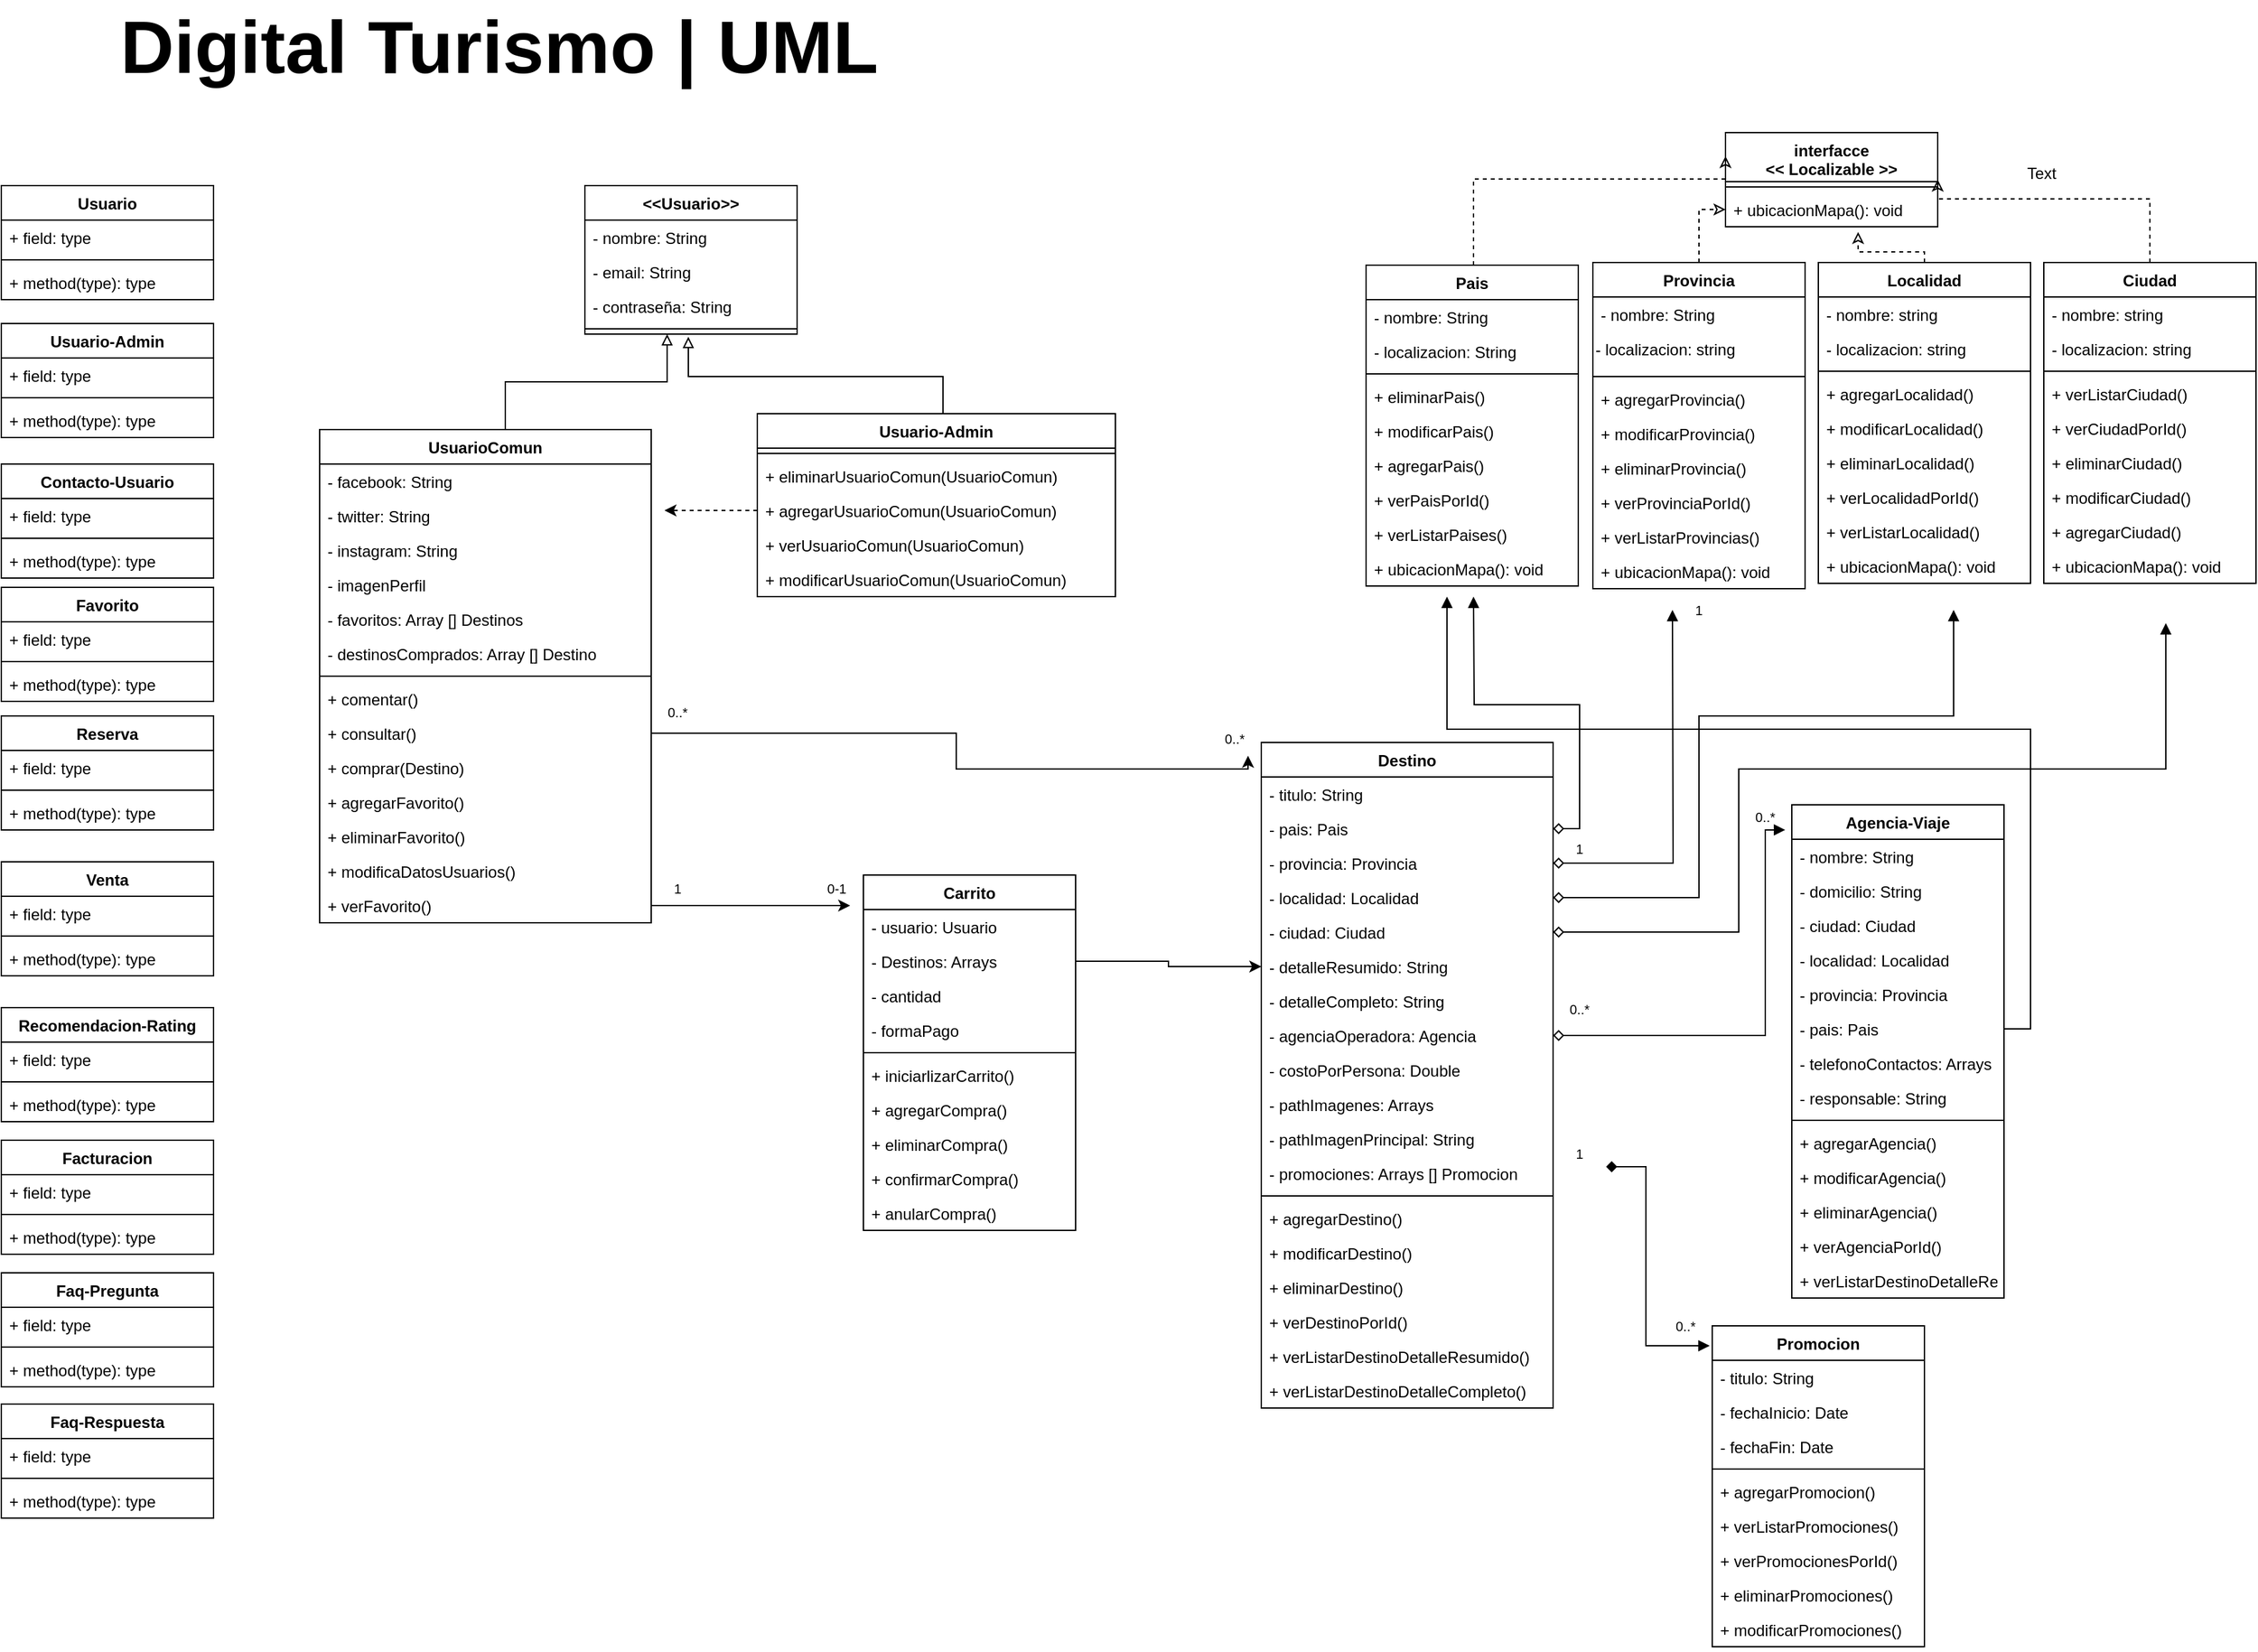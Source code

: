 <mxfile version="12.5.1" type="github">
  <diagram id="pY3_2us4v5o1dsbWJxJx" name="Page-1">
    <mxGraphModel dx="868" dy="488" grid="1" gridSize="10" guides="1" tooltips="1" connect="1" arrows="1" fold="1" page="1" pageScale="1" pageWidth="827" pageHeight="1169" math="0" shadow="0">
      <root>
        <mxCell id="0"/>
        <mxCell id="1" parent="0"/>
        <mxCell id="URW_GCu5MoqfNA5GjfH8-1" value="Usuario" style="swimlane;fontStyle=1;align=center;verticalAlign=top;childLayout=stackLayout;horizontal=1;startSize=26;horizontalStack=0;resizeParent=1;resizeParentMax=0;resizeLast=0;collapsible=1;marginBottom=0;" parent="1" vertex="1">
          <mxGeometry x="50" y="140" width="160" height="86" as="geometry"/>
        </mxCell>
        <mxCell id="URW_GCu5MoqfNA5GjfH8-2" value="+ field: type" style="text;strokeColor=none;fillColor=none;align=left;verticalAlign=top;spacingLeft=4;spacingRight=4;overflow=hidden;rotatable=0;points=[[0,0.5],[1,0.5]];portConstraint=eastwest;" parent="URW_GCu5MoqfNA5GjfH8-1" vertex="1">
          <mxGeometry y="26" width="160" height="26" as="geometry"/>
        </mxCell>
        <mxCell id="URW_GCu5MoqfNA5GjfH8-3" value="" style="line;strokeWidth=1;fillColor=none;align=left;verticalAlign=middle;spacingTop=-1;spacingLeft=3;spacingRight=3;rotatable=0;labelPosition=right;points=[];portConstraint=eastwest;" parent="URW_GCu5MoqfNA5GjfH8-1" vertex="1">
          <mxGeometry y="52" width="160" height="8" as="geometry"/>
        </mxCell>
        <mxCell id="URW_GCu5MoqfNA5GjfH8-4" value="+ method(type): type" style="text;strokeColor=none;fillColor=none;align=left;verticalAlign=top;spacingLeft=4;spacingRight=4;overflow=hidden;rotatable=0;points=[[0,0.5],[1,0.5]];portConstraint=eastwest;" parent="URW_GCu5MoqfNA5GjfH8-1" vertex="1">
          <mxGeometry y="60" width="160" height="26" as="geometry"/>
        </mxCell>
        <mxCell id="URW_GCu5MoqfNA5GjfH8-5" value="Destino" style="swimlane;fontStyle=1;align=center;verticalAlign=top;childLayout=stackLayout;horizontal=1;startSize=26;horizontalStack=0;resizeParent=1;resizeParentMax=0;resizeLast=0;collapsible=1;marginBottom=0;" parent="1" vertex="1">
          <mxGeometry x="1000" y="560" width="220" height="502" as="geometry"/>
        </mxCell>
        <mxCell id="URW_GCu5MoqfNA5GjfH8-6" value="- titulo: String" style="text;strokeColor=none;fillColor=none;align=left;verticalAlign=top;spacingLeft=4;spacingRight=4;overflow=hidden;rotatable=0;points=[[0,0.5],[1,0.5]];portConstraint=eastwest;" parent="URW_GCu5MoqfNA5GjfH8-5" vertex="1">
          <mxGeometry y="26" width="220" height="26" as="geometry"/>
        </mxCell>
        <mxCell id="ZcD0FGQ2wyJFQ0tiXEFN-21" value="- pais: Pais" style="text;strokeColor=none;fillColor=none;align=left;verticalAlign=top;spacingLeft=4;spacingRight=4;overflow=hidden;rotatable=0;points=[[0,0.5],[1,0.5]];portConstraint=eastwest;" parent="URW_GCu5MoqfNA5GjfH8-5" vertex="1">
          <mxGeometry y="52" width="220" height="26" as="geometry"/>
        </mxCell>
        <mxCell id="ZcD0FGQ2wyJFQ0tiXEFN-22" value="- provincia: Provincia" style="text;strokeColor=none;fillColor=none;align=left;verticalAlign=top;spacingLeft=4;spacingRight=4;overflow=hidden;rotatable=0;points=[[0,0.5],[1,0.5]];portConstraint=eastwest;" parent="URW_GCu5MoqfNA5GjfH8-5" vertex="1">
          <mxGeometry y="78" width="220" height="26" as="geometry"/>
        </mxCell>
        <mxCell id="ZcD0FGQ2wyJFQ0tiXEFN-23" value="- localidad: Localidad" style="text;strokeColor=none;fillColor=none;align=left;verticalAlign=top;spacingLeft=4;spacingRight=4;overflow=hidden;rotatable=0;points=[[0,0.5],[1,0.5]];portConstraint=eastwest;" parent="URW_GCu5MoqfNA5GjfH8-5" vertex="1">
          <mxGeometry y="104" width="220" height="26" as="geometry"/>
        </mxCell>
        <mxCell id="ZcD0FGQ2wyJFQ0tiXEFN-24" value="- ciudad: Ciudad" style="text;strokeColor=none;fillColor=none;align=left;verticalAlign=top;spacingLeft=4;spacingRight=4;overflow=hidden;rotatable=0;points=[[0,0.5],[1,0.5]];portConstraint=eastwest;" parent="URW_GCu5MoqfNA5GjfH8-5" vertex="1">
          <mxGeometry y="130" width="220" height="26" as="geometry"/>
        </mxCell>
        <mxCell id="ZcD0FGQ2wyJFQ0tiXEFN-25" value="- detalleResumido: String" style="text;strokeColor=none;fillColor=none;align=left;verticalAlign=top;spacingLeft=4;spacingRight=4;overflow=hidden;rotatable=0;points=[[0,0.5],[1,0.5]];portConstraint=eastwest;" parent="URW_GCu5MoqfNA5GjfH8-5" vertex="1">
          <mxGeometry y="156" width="220" height="26" as="geometry"/>
        </mxCell>
        <mxCell id="ZcD0FGQ2wyJFQ0tiXEFN-26" value="- detalleCompleto: String" style="text;strokeColor=none;fillColor=none;align=left;verticalAlign=top;spacingLeft=4;spacingRight=4;overflow=hidden;rotatable=0;points=[[0,0.5],[1,0.5]];portConstraint=eastwest;" parent="URW_GCu5MoqfNA5GjfH8-5" vertex="1">
          <mxGeometry y="182" width="220" height="26" as="geometry"/>
        </mxCell>
        <mxCell id="ZcD0FGQ2wyJFQ0tiXEFN-27" value="- agenciaOperadora: Agencia" style="text;strokeColor=none;fillColor=none;align=left;verticalAlign=top;spacingLeft=4;spacingRight=4;overflow=hidden;rotatable=0;points=[[0,0.5],[1,0.5]];portConstraint=eastwest;" parent="URW_GCu5MoqfNA5GjfH8-5" vertex="1">
          <mxGeometry y="208" width="220" height="26" as="geometry"/>
        </mxCell>
        <mxCell id="ZcD0FGQ2wyJFQ0tiXEFN-43" value="- costoPorPersona: Double" style="text;strokeColor=none;fillColor=none;align=left;verticalAlign=top;spacingLeft=4;spacingRight=4;overflow=hidden;rotatable=0;points=[[0,0.5],[1,0.5]];portConstraint=eastwest;" parent="URW_GCu5MoqfNA5GjfH8-5" vertex="1">
          <mxGeometry y="234" width="220" height="26" as="geometry"/>
        </mxCell>
        <mxCell id="ZcD0FGQ2wyJFQ0tiXEFN-44" value="- pathImagenes: Arrays" style="text;strokeColor=none;fillColor=none;align=left;verticalAlign=top;spacingLeft=4;spacingRight=4;overflow=hidden;rotatable=0;points=[[0,0.5],[1,0.5]];portConstraint=eastwest;" parent="URW_GCu5MoqfNA5GjfH8-5" vertex="1">
          <mxGeometry y="260" width="220" height="26" as="geometry"/>
        </mxCell>
        <mxCell id="ZcD0FGQ2wyJFQ0tiXEFN-45" value="- pathImagenPrincipal: String" style="text;strokeColor=none;fillColor=none;align=left;verticalAlign=top;spacingLeft=4;spacingRight=4;overflow=hidden;rotatable=0;points=[[0,0.5],[1,0.5]];portConstraint=eastwest;" parent="URW_GCu5MoqfNA5GjfH8-5" vertex="1">
          <mxGeometry y="286" width="220" height="26" as="geometry"/>
        </mxCell>
        <mxCell id="ZcD0FGQ2wyJFQ0tiXEFN-53" value="- promociones: Arrays [] Promocion" style="text;strokeColor=none;fillColor=none;align=left;verticalAlign=top;spacingLeft=4;spacingRight=4;overflow=hidden;rotatable=0;points=[[0,0.5],[1,0.5]];portConstraint=eastwest;" parent="URW_GCu5MoqfNA5GjfH8-5" vertex="1">
          <mxGeometry y="312" width="220" height="26" as="geometry"/>
        </mxCell>
        <mxCell id="URW_GCu5MoqfNA5GjfH8-7" value="" style="line;strokeWidth=1;fillColor=none;align=left;verticalAlign=middle;spacingTop=-1;spacingLeft=3;spacingRight=3;rotatable=0;labelPosition=right;points=[];portConstraint=eastwest;" parent="URW_GCu5MoqfNA5GjfH8-5" vertex="1">
          <mxGeometry y="338" width="220" height="8" as="geometry"/>
        </mxCell>
        <mxCell id="URW_GCu5MoqfNA5GjfH8-8" value="+ agregarDestino() " style="text;strokeColor=none;fillColor=none;align=left;verticalAlign=top;spacingLeft=4;spacingRight=4;overflow=hidden;rotatable=0;points=[[0,0.5],[1,0.5]];portConstraint=eastwest;" parent="URW_GCu5MoqfNA5GjfH8-5" vertex="1">
          <mxGeometry y="346" width="220" height="26" as="geometry"/>
        </mxCell>
        <mxCell id="ZcD0FGQ2wyJFQ0tiXEFN-38" value="+ modificarDestino() " style="text;strokeColor=none;fillColor=none;align=left;verticalAlign=top;spacingLeft=4;spacingRight=4;overflow=hidden;rotatable=0;points=[[0,0.5],[1,0.5]];portConstraint=eastwest;" parent="URW_GCu5MoqfNA5GjfH8-5" vertex="1">
          <mxGeometry y="372" width="220" height="26" as="geometry"/>
        </mxCell>
        <mxCell id="ZcD0FGQ2wyJFQ0tiXEFN-39" value="+ eliminarDestino() " style="text;strokeColor=none;fillColor=none;align=left;verticalAlign=top;spacingLeft=4;spacingRight=4;overflow=hidden;rotatable=0;points=[[0,0.5],[1,0.5]];portConstraint=eastwest;" parent="URW_GCu5MoqfNA5GjfH8-5" vertex="1">
          <mxGeometry y="398" width="220" height="26" as="geometry"/>
        </mxCell>
        <mxCell id="ZcD0FGQ2wyJFQ0tiXEFN-40" value="+ verDestinoPorId() " style="text;strokeColor=none;fillColor=none;align=left;verticalAlign=top;spacingLeft=4;spacingRight=4;overflow=hidden;rotatable=0;points=[[0,0.5],[1,0.5]];portConstraint=eastwest;" parent="URW_GCu5MoqfNA5GjfH8-5" vertex="1">
          <mxGeometry y="424" width="220" height="26" as="geometry"/>
        </mxCell>
        <mxCell id="ZcD0FGQ2wyJFQ0tiXEFN-41" value="+ verListarDestinoDetalleResumido() " style="text;strokeColor=none;fillColor=none;align=left;verticalAlign=top;spacingLeft=4;spacingRight=4;overflow=hidden;rotatable=0;points=[[0,0.5],[1,0.5]];portConstraint=eastwest;" parent="URW_GCu5MoqfNA5GjfH8-5" vertex="1">
          <mxGeometry y="450" width="220" height="26" as="geometry"/>
        </mxCell>
        <mxCell id="ZcD0FGQ2wyJFQ0tiXEFN-42" value="+ verListarDestinoDetalleCompleto() " style="text;strokeColor=none;fillColor=none;align=left;verticalAlign=top;spacingLeft=4;spacingRight=4;overflow=hidden;rotatable=0;points=[[0,0.5],[1,0.5]];portConstraint=eastwest;" parent="URW_GCu5MoqfNA5GjfH8-5" vertex="1">
          <mxGeometry y="476" width="220" height="26" as="geometry"/>
        </mxCell>
        <mxCell id="ZcD0FGQ2wyJFQ0tiXEFN-36" style="edgeStyle=orthogonalEdgeStyle;rounded=0;orthogonalLoop=1;jettySize=auto;html=1;dashed=1;endArrow=classic;endFill=0;entryX=0.625;entryY=1.154;entryDx=0;entryDy=0;entryPerimeter=0;" parent="1" source="URW_GCu5MoqfNA5GjfH8-9" target="ZcD0FGQ2wyJFQ0tiXEFN-9" edge="1">
          <mxGeometry relative="1" as="geometry">
            <mxPoint x="1450" y="190" as="targetPoint"/>
            <Array as="points">
              <mxPoint x="1500" y="190"/>
              <mxPoint x="1450" y="190"/>
            </Array>
          </mxGeometry>
        </mxCell>
        <mxCell id="URW_GCu5MoqfNA5GjfH8-9" value="Localidad" style="swimlane;fontStyle=1;align=center;verticalAlign=top;childLayout=stackLayout;horizontal=1;startSize=26;horizontalStack=0;resizeParent=1;resizeParentMax=0;resizeLast=0;collapsible=1;marginBottom=0;" parent="1" vertex="1">
          <mxGeometry x="1420" y="198" width="160" height="242" as="geometry"/>
        </mxCell>
        <mxCell id="URW_GCu5MoqfNA5GjfH8-10" value="- nombre: string" style="text;strokeColor=none;fillColor=none;align=left;verticalAlign=top;spacingLeft=4;spacingRight=4;overflow=hidden;rotatable=0;points=[[0,0.5],[1,0.5]];portConstraint=eastwest;" parent="URW_GCu5MoqfNA5GjfH8-9" vertex="1">
          <mxGeometry y="26" width="160" height="26" as="geometry"/>
        </mxCell>
        <mxCell id="ZcD0FGQ2wyJFQ0tiXEFN-1" value="- localizacion: string" style="text;strokeColor=none;fillColor=none;align=left;verticalAlign=top;spacingLeft=4;spacingRight=4;overflow=hidden;rotatable=0;points=[[0,0.5],[1,0.5]];portConstraint=eastwest;" parent="URW_GCu5MoqfNA5GjfH8-9" vertex="1">
          <mxGeometry y="52" width="160" height="26" as="geometry"/>
        </mxCell>
        <mxCell id="URW_GCu5MoqfNA5GjfH8-11" value="" style="line;strokeWidth=1;fillColor=none;align=left;verticalAlign=middle;spacingTop=-1;spacingLeft=3;spacingRight=3;rotatable=0;labelPosition=right;points=[];portConstraint=eastwest;" parent="URW_GCu5MoqfNA5GjfH8-9" vertex="1">
          <mxGeometry y="78" width="160" height="8" as="geometry"/>
        </mxCell>
        <mxCell id="ZcD0FGQ2wyJFQ0tiXEFN-106" value="+ agregarLocalidad() " style="text;strokeColor=none;fillColor=none;align=left;verticalAlign=top;spacingLeft=4;spacingRight=4;overflow=hidden;rotatable=0;points=[[0,0.5],[1,0.5]];portConstraint=eastwest;" parent="URW_GCu5MoqfNA5GjfH8-9" vertex="1">
          <mxGeometry y="86" width="160" height="26" as="geometry"/>
        </mxCell>
        <mxCell id="ZcD0FGQ2wyJFQ0tiXEFN-107" value="+ modificarLocalidad() " style="text;strokeColor=none;fillColor=none;align=left;verticalAlign=top;spacingLeft=4;spacingRight=4;overflow=hidden;rotatable=0;points=[[0,0.5],[1,0.5]];portConstraint=eastwest;" parent="URW_GCu5MoqfNA5GjfH8-9" vertex="1">
          <mxGeometry y="112" width="160" height="26" as="geometry"/>
        </mxCell>
        <mxCell id="ZcD0FGQ2wyJFQ0tiXEFN-108" value="+ eliminarLocalidad() " style="text;strokeColor=none;fillColor=none;align=left;verticalAlign=top;spacingLeft=4;spacingRight=4;overflow=hidden;rotatable=0;points=[[0,0.5],[1,0.5]];portConstraint=eastwest;" parent="URW_GCu5MoqfNA5GjfH8-9" vertex="1">
          <mxGeometry y="138" width="160" height="26" as="geometry"/>
        </mxCell>
        <mxCell id="ZcD0FGQ2wyJFQ0tiXEFN-109" value="+ verLocalidadPorId() " style="text;strokeColor=none;fillColor=none;align=left;verticalAlign=top;spacingLeft=4;spacingRight=4;overflow=hidden;rotatable=0;points=[[0,0.5],[1,0.5]];portConstraint=eastwest;" parent="URW_GCu5MoqfNA5GjfH8-9" vertex="1">
          <mxGeometry y="164" width="160" height="26" as="geometry"/>
        </mxCell>
        <mxCell id="ZcD0FGQ2wyJFQ0tiXEFN-110" value="+ verListarLocalidad() " style="text;strokeColor=none;fillColor=none;align=left;verticalAlign=top;spacingLeft=4;spacingRight=4;overflow=hidden;rotatable=0;points=[[0,0.5],[1,0.5]];portConstraint=eastwest;" parent="URW_GCu5MoqfNA5GjfH8-9" vertex="1">
          <mxGeometry y="190" width="160" height="26" as="geometry"/>
        </mxCell>
        <mxCell id="URW_GCu5MoqfNA5GjfH8-12" value="+ ubicacionMapa(): void" style="text;strokeColor=none;fillColor=none;align=left;verticalAlign=top;spacingLeft=4;spacingRight=4;overflow=hidden;rotatable=0;points=[[0,0.5],[1,0.5]];portConstraint=eastwest;" parent="URW_GCu5MoqfNA5GjfH8-9" vertex="1">
          <mxGeometry y="216" width="160" height="26" as="geometry"/>
        </mxCell>
        <mxCell id="ZcD0FGQ2wyJFQ0tiXEFN-35" style="edgeStyle=orthogonalEdgeStyle;rounded=0;orthogonalLoop=1;jettySize=auto;html=1;entryX=0;entryY=0.5;entryDx=0;entryDy=0;dashed=1;endArrow=classic;endFill=0;" parent="1" source="URW_GCu5MoqfNA5GjfH8-13" target="ZcD0FGQ2wyJFQ0tiXEFN-9" edge="1">
          <mxGeometry relative="1" as="geometry"/>
        </mxCell>
        <mxCell id="URW_GCu5MoqfNA5GjfH8-13" value="Provincia" style="swimlane;fontStyle=1;align=center;verticalAlign=top;childLayout=stackLayout;horizontal=1;startSize=26;horizontalStack=0;resizeParent=1;resizeParentMax=0;resizeLast=0;collapsible=1;marginBottom=0;" parent="1" vertex="1">
          <mxGeometry x="1250" y="198" width="160" height="246" as="geometry"/>
        </mxCell>
        <mxCell id="URW_GCu5MoqfNA5GjfH8-14" value="- nombre: String" style="text;strokeColor=none;fillColor=none;align=left;verticalAlign=top;spacingLeft=4;spacingRight=4;overflow=hidden;rotatable=0;points=[[0,0.5],[1,0.5]];portConstraint=eastwest;" parent="URW_GCu5MoqfNA5GjfH8-13" vertex="1">
          <mxGeometry y="26" width="160" height="26" as="geometry"/>
        </mxCell>
        <mxCell id="ZcD0FGQ2wyJFQ0tiXEFN-3" value="- localizacion: string" style="text;html=1;" parent="URW_GCu5MoqfNA5GjfH8-13" vertex="1">
          <mxGeometry y="52" width="160" height="30" as="geometry"/>
        </mxCell>
        <mxCell id="URW_GCu5MoqfNA5GjfH8-15" value="" style="line;strokeWidth=1;fillColor=none;align=left;verticalAlign=middle;spacingTop=-1;spacingLeft=3;spacingRight=3;rotatable=0;labelPosition=right;points=[];portConstraint=eastwest;" parent="URW_GCu5MoqfNA5GjfH8-13" vertex="1">
          <mxGeometry y="82" width="160" height="8" as="geometry"/>
        </mxCell>
        <mxCell id="ZcD0FGQ2wyJFQ0tiXEFN-75" value="+ agregarProvincia() " style="text;strokeColor=none;fillColor=none;align=left;verticalAlign=top;spacingLeft=4;spacingRight=4;overflow=hidden;rotatable=0;points=[[0,0.5],[1,0.5]];portConstraint=eastwest;" parent="URW_GCu5MoqfNA5GjfH8-13" vertex="1">
          <mxGeometry y="90" width="160" height="26" as="geometry"/>
        </mxCell>
        <mxCell id="ZcD0FGQ2wyJFQ0tiXEFN-74" value="+ modificarProvincia() " style="text;strokeColor=none;fillColor=none;align=left;verticalAlign=top;spacingLeft=4;spacingRight=4;overflow=hidden;rotatable=0;points=[[0,0.5],[1,0.5]];portConstraint=eastwest;" parent="URW_GCu5MoqfNA5GjfH8-13" vertex="1">
          <mxGeometry y="116" width="160" height="26" as="geometry"/>
        </mxCell>
        <mxCell id="ZcD0FGQ2wyJFQ0tiXEFN-73" value="+ eliminarProvincia() " style="text;strokeColor=none;fillColor=none;align=left;verticalAlign=top;spacingLeft=4;spacingRight=4;overflow=hidden;rotatable=0;points=[[0,0.5],[1,0.5]];portConstraint=eastwest;" parent="URW_GCu5MoqfNA5GjfH8-13" vertex="1">
          <mxGeometry y="142" width="160" height="26" as="geometry"/>
        </mxCell>
        <mxCell id="ZcD0FGQ2wyJFQ0tiXEFN-76" value="+ verProvinciaPorId() " style="text;strokeColor=none;fillColor=none;align=left;verticalAlign=top;spacingLeft=4;spacingRight=4;overflow=hidden;rotatable=0;points=[[0,0.5],[1,0.5]];portConstraint=eastwest;" parent="URW_GCu5MoqfNA5GjfH8-13" vertex="1">
          <mxGeometry y="168" width="160" height="26" as="geometry"/>
        </mxCell>
        <mxCell id="ZcD0FGQ2wyJFQ0tiXEFN-77" value="+ verListarProvincias() " style="text;strokeColor=none;fillColor=none;align=left;verticalAlign=top;spacingLeft=4;spacingRight=4;overflow=hidden;rotatable=0;points=[[0,0.5],[1,0.5]];portConstraint=eastwest;" parent="URW_GCu5MoqfNA5GjfH8-13" vertex="1">
          <mxGeometry y="194" width="160" height="26" as="geometry"/>
        </mxCell>
        <mxCell id="URW_GCu5MoqfNA5GjfH8-16" value="+ ubicacionMapa(): void" style="text;strokeColor=none;fillColor=none;align=left;verticalAlign=top;spacingLeft=4;spacingRight=4;overflow=hidden;rotatable=0;points=[[0,0.5],[1,0.5]];portConstraint=eastwest;" parent="URW_GCu5MoqfNA5GjfH8-13" vertex="1">
          <mxGeometry y="220" width="160" height="26" as="geometry"/>
        </mxCell>
        <mxCell id="URW_GCu5MoqfNA5GjfH8-26" value="Favorito" style="swimlane;fontStyle=1;align=center;verticalAlign=top;childLayout=stackLayout;horizontal=1;startSize=26;horizontalStack=0;resizeParent=1;resizeParentMax=0;resizeLast=0;collapsible=1;marginBottom=0;" parent="1" vertex="1">
          <mxGeometry x="50" y="443" width="160" height="86" as="geometry"/>
        </mxCell>
        <mxCell id="URW_GCu5MoqfNA5GjfH8-27" value="+ field: type" style="text;strokeColor=none;fillColor=none;align=left;verticalAlign=top;spacingLeft=4;spacingRight=4;overflow=hidden;rotatable=0;points=[[0,0.5],[1,0.5]];portConstraint=eastwest;" parent="URW_GCu5MoqfNA5GjfH8-26" vertex="1">
          <mxGeometry y="26" width="160" height="26" as="geometry"/>
        </mxCell>
        <mxCell id="URW_GCu5MoqfNA5GjfH8-28" value="" style="line;strokeWidth=1;fillColor=none;align=left;verticalAlign=middle;spacingTop=-1;spacingLeft=3;spacingRight=3;rotatable=0;labelPosition=right;points=[];portConstraint=eastwest;" parent="URW_GCu5MoqfNA5GjfH8-26" vertex="1">
          <mxGeometry y="52" width="160" height="8" as="geometry"/>
        </mxCell>
        <mxCell id="URW_GCu5MoqfNA5GjfH8-29" value="+ method(type): type" style="text;strokeColor=none;fillColor=none;align=left;verticalAlign=top;spacingLeft=4;spacingRight=4;overflow=hidden;rotatable=0;points=[[0,0.5],[1,0.5]];portConstraint=eastwest;" parent="URW_GCu5MoqfNA5GjfH8-26" vertex="1">
          <mxGeometry y="60" width="160" height="26" as="geometry"/>
        </mxCell>
        <mxCell id="URW_GCu5MoqfNA5GjfH8-30" value="Promocion" style="swimlane;fontStyle=1;align=center;verticalAlign=top;childLayout=stackLayout;horizontal=1;startSize=26;horizontalStack=0;resizeParent=1;resizeParentMax=0;resizeLast=0;collapsible=1;marginBottom=0;" parent="1" vertex="1">
          <mxGeometry x="1340" y="1000" width="160" height="242" as="geometry"/>
        </mxCell>
        <mxCell id="URW_GCu5MoqfNA5GjfH8-31" value="- titulo: String" style="text;strokeColor=none;fillColor=none;align=left;verticalAlign=top;spacingLeft=4;spacingRight=4;overflow=hidden;rotatable=0;points=[[0,0.5],[1,0.5]];portConstraint=eastwest;" parent="URW_GCu5MoqfNA5GjfH8-30" vertex="1">
          <mxGeometry y="26" width="160" height="26" as="geometry"/>
        </mxCell>
        <mxCell id="ZcD0FGQ2wyJFQ0tiXEFN-59" value="- fechaInicio: Date" style="text;strokeColor=none;fillColor=none;align=left;verticalAlign=top;spacingLeft=4;spacingRight=4;overflow=hidden;rotatable=0;points=[[0,0.5],[1,0.5]];portConstraint=eastwest;" parent="URW_GCu5MoqfNA5GjfH8-30" vertex="1">
          <mxGeometry y="52" width="160" height="26" as="geometry"/>
        </mxCell>
        <mxCell id="ZcD0FGQ2wyJFQ0tiXEFN-60" value="- fechaFin: Date" style="text;strokeColor=none;fillColor=none;align=left;verticalAlign=top;spacingLeft=4;spacingRight=4;overflow=hidden;rotatable=0;points=[[0,0.5],[1,0.5]];portConstraint=eastwest;" parent="URW_GCu5MoqfNA5GjfH8-30" vertex="1">
          <mxGeometry y="78" width="160" height="26" as="geometry"/>
        </mxCell>
        <mxCell id="URW_GCu5MoqfNA5GjfH8-32" value="" style="line;strokeWidth=1;fillColor=none;align=left;verticalAlign=middle;spacingTop=-1;spacingLeft=3;spacingRight=3;rotatable=0;labelPosition=right;points=[];portConstraint=eastwest;" parent="URW_GCu5MoqfNA5GjfH8-30" vertex="1">
          <mxGeometry y="104" width="160" height="8" as="geometry"/>
        </mxCell>
        <mxCell id="ZcD0FGQ2wyJFQ0tiXEFN-54" value="+ agregarPromocion() " style="text;strokeColor=none;fillColor=none;align=left;verticalAlign=top;spacingLeft=4;spacingRight=4;overflow=hidden;rotatable=0;points=[[0,0.5],[1,0.5]];portConstraint=eastwest;" parent="URW_GCu5MoqfNA5GjfH8-30" vertex="1">
          <mxGeometry y="112" width="160" height="26" as="geometry"/>
        </mxCell>
        <mxCell id="ZcD0FGQ2wyJFQ0tiXEFN-58" value="+ verListarPromociones() " style="text;strokeColor=none;fillColor=none;align=left;verticalAlign=top;spacingLeft=4;spacingRight=4;overflow=hidden;rotatable=0;points=[[0,0.5],[1,0.5]];portConstraint=eastwest;" parent="URW_GCu5MoqfNA5GjfH8-30" vertex="1">
          <mxGeometry y="138" width="160" height="26" as="geometry"/>
        </mxCell>
        <mxCell id="ZcD0FGQ2wyJFQ0tiXEFN-57" value="+ verPromocionesPorId() " style="text;strokeColor=none;fillColor=none;align=left;verticalAlign=top;spacingLeft=4;spacingRight=4;overflow=hidden;rotatable=0;points=[[0,0.5],[1,0.5]];portConstraint=eastwest;" parent="URW_GCu5MoqfNA5GjfH8-30" vertex="1">
          <mxGeometry y="164" width="160" height="26" as="geometry"/>
        </mxCell>
        <mxCell id="ZcD0FGQ2wyJFQ0tiXEFN-56" value="+ eliminarPromociones() " style="text;strokeColor=none;fillColor=none;align=left;verticalAlign=top;spacingLeft=4;spacingRight=4;overflow=hidden;rotatable=0;points=[[0,0.5],[1,0.5]];portConstraint=eastwest;" parent="URW_GCu5MoqfNA5GjfH8-30" vertex="1">
          <mxGeometry y="190" width="160" height="26" as="geometry"/>
        </mxCell>
        <mxCell id="ZcD0FGQ2wyJFQ0tiXEFN-55" value="+ modificarPromociones() " style="text;strokeColor=none;fillColor=none;align=left;verticalAlign=top;spacingLeft=4;spacingRight=4;overflow=hidden;rotatable=0;points=[[0,0.5],[1,0.5]];portConstraint=eastwest;" parent="URW_GCu5MoqfNA5GjfH8-30" vertex="1">
          <mxGeometry y="216" width="160" height="26" as="geometry"/>
        </mxCell>
        <mxCell id="URW_GCu5MoqfNA5GjfH8-34" value="Contacto-Usuario" style="swimlane;fontStyle=1;align=center;verticalAlign=top;childLayout=stackLayout;horizontal=1;startSize=26;horizontalStack=0;resizeParent=1;resizeParentMax=0;resizeLast=0;collapsible=1;marginBottom=0;" parent="1" vertex="1">
          <mxGeometry x="50" y="350" width="160" height="86" as="geometry"/>
        </mxCell>
        <mxCell id="URW_GCu5MoqfNA5GjfH8-35" value="+ field: type" style="text;strokeColor=none;fillColor=none;align=left;verticalAlign=top;spacingLeft=4;spacingRight=4;overflow=hidden;rotatable=0;points=[[0,0.5],[1,0.5]];portConstraint=eastwest;" parent="URW_GCu5MoqfNA5GjfH8-34" vertex="1">
          <mxGeometry y="26" width="160" height="26" as="geometry"/>
        </mxCell>
        <mxCell id="URW_GCu5MoqfNA5GjfH8-36" value="" style="line;strokeWidth=1;fillColor=none;align=left;verticalAlign=middle;spacingTop=-1;spacingLeft=3;spacingRight=3;rotatable=0;labelPosition=right;points=[];portConstraint=eastwest;" parent="URW_GCu5MoqfNA5GjfH8-34" vertex="1">
          <mxGeometry y="52" width="160" height="8" as="geometry"/>
        </mxCell>
        <mxCell id="URW_GCu5MoqfNA5GjfH8-37" value="+ method(type): type" style="text;strokeColor=none;fillColor=none;align=left;verticalAlign=top;spacingLeft=4;spacingRight=4;overflow=hidden;rotatable=0;points=[[0,0.5],[1,0.5]];portConstraint=eastwest;" parent="URW_GCu5MoqfNA5GjfH8-34" vertex="1">
          <mxGeometry y="60" width="160" height="26" as="geometry"/>
        </mxCell>
        <mxCell id="URW_GCu5MoqfNA5GjfH8-38" value="Faq-Pregunta" style="swimlane;fontStyle=1;align=center;verticalAlign=top;childLayout=stackLayout;horizontal=1;startSize=26;horizontalStack=0;resizeParent=1;resizeParentMax=0;resizeLast=0;collapsible=1;marginBottom=0;" parent="1" vertex="1">
          <mxGeometry x="50" y="960" width="160" height="86" as="geometry"/>
        </mxCell>
        <mxCell id="URW_GCu5MoqfNA5GjfH8-39" value="+ field: type" style="text;strokeColor=none;fillColor=none;align=left;verticalAlign=top;spacingLeft=4;spacingRight=4;overflow=hidden;rotatable=0;points=[[0,0.5],[1,0.5]];portConstraint=eastwest;" parent="URW_GCu5MoqfNA5GjfH8-38" vertex="1">
          <mxGeometry y="26" width="160" height="26" as="geometry"/>
        </mxCell>
        <mxCell id="URW_GCu5MoqfNA5GjfH8-40" value="" style="line;strokeWidth=1;fillColor=none;align=left;verticalAlign=middle;spacingTop=-1;spacingLeft=3;spacingRight=3;rotatable=0;labelPosition=right;points=[];portConstraint=eastwest;" parent="URW_GCu5MoqfNA5GjfH8-38" vertex="1">
          <mxGeometry y="52" width="160" height="8" as="geometry"/>
        </mxCell>
        <mxCell id="URW_GCu5MoqfNA5GjfH8-41" value="+ method(type): type" style="text;strokeColor=none;fillColor=none;align=left;verticalAlign=top;spacingLeft=4;spacingRight=4;overflow=hidden;rotatable=0;points=[[0,0.5],[1,0.5]];portConstraint=eastwest;" parent="URW_GCu5MoqfNA5GjfH8-38" vertex="1">
          <mxGeometry y="60" width="160" height="26" as="geometry"/>
        </mxCell>
        <mxCell id="URW_GCu5MoqfNA5GjfH8-42" value="Faq-Respuesta" style="swimlane;fontStyle=1;align=center;verticalAlign=top;childLayout=stackLayout;horizontal=1;startSize=26;horizontalStack=0;resizeParent=1;resizeParentMax=0;resizeLast=0;collapsible=1;marginBottom=0;" parent="1" vertex="1">
          <mxGeometry x="50" y="1059" width="160" height="86" as="geometry"/>
        </mxCell>
        <mxCell id="URW_GCu5MoqfNA5GjfH8-43" value="+ field: type" style="text;strokeColor=none;fillColor=none;align=left;verticalAlign=top;spacingLeft=4;spacingRight=4;overflow=hidden;rotatable=0;points=[[0,0.5],[1,0.5]];portConstraint=eastwest;" parent="URW_GCu5MoqfNA5GjfH8-42" vertex="1">
          <mxGeometry y="26" width="160" height="26" as="geometry"/>
        </mxCell>
        <mxCell id="URW_GCu5MoqfNA5GjfH8-44" value="" style="line;strokeWidth=1;fillColor=none;align=left;verticalAlign=middle;spacingTop=-1;spacingLeft=3;spacingRight=3;rotatable=0;labelPosition=right;points=[];portConstraint=eastwest;" parent="URW_GCu5MoqfNA5GjfH8-42" vertex="1">
          <mxGeometry y="52" width="160" height="8" as="geometry"/>
        </mxCell>
        <mxCell id="URW_GCu5MoqfNA5GjfH8-45" value="+ method(type): type" style="text;strokeColor=none;fillColor=none;align=left;verticalAlign=top;spacingLeft=4;spacingRight=4;overflow=hidden;rotatable=0;points=[[0,0.5],[1,0.5]];portConstraint=eastwest;" parent="URW_GCu5MoqfNA5GjfH8-42" vertex="1">
          <mxGeometry y="60" width="160" height="26" as="geometry"/>
        </mxCell>
        <mxCell id="URW_GCu5MoqfNA5GjfH8-46" value="Digital Turismo | UML" style="text;html=1;align=center;verticalAlign=middle;resizable=0;points=[];;autosize=1;fontSize=56;fontStyle=1" parent="1" vertex="1">
          <mxGeometry x="130" width="590" height="70" as="geometry"/>
        </mxCell>
        <mxCell id="URW_GCu5MoqfNA5GjfH8-48" value="Usuario-Admin" style="swimlane;fontStyle=1;align=center;verticalAlign=top;childLayout=stackLayout;horizontal=1;startSize=26;horizontalStack=0;resizeParent=1;resizeParentMax=0;resizeLast=0;collapsible=1;marginBottom=0;" parent="1" vertex="1">
          <mxGeometry x="50" y="244" width="160" height="86" as="geometry"/>
        </mxCell>
        <mxCell id="URW_GCu5MoqfNA5GjfH8-49" value="+ field: type" style="text;strokeColor=none;fillColor=none;align=left;verticalAlign=top;spacingLeft=4;spacingRight=4;overflow=hidden;rotatable=0;points=[[0,0.5],[1,0.5]];portConstraint=eastwest;" parent="URW_GCu5MoqfNA5GjfH8-48" vertex="1">
          <mxGeometry y="26" width="160" height="26" as="geometry"/>
        </mxCell>
        <mxCell id="URW_GCu5MoqfNA5GjfH8-50" value="" style="line;strokeWidth=1;fillColor=none;align=left;verticalAlign=middle;spacingTop=-1;spacingLeft=3;spacingRight=3;rotatable=0;labelPosition=right;points=[];portConstraint=eastwest;" parent="URW_GCu5MoqfNA5GjfH8-48" vertex="1">
          <mxGeometry y="52" width="160" height="8" as="geometry"/>
        </mxCell>
        <mxCell id="URW_GCu5MoqfNA5GjfH8-51" value="+ method(type): type" style="text;strokeColor=none;fillColor=none;align=left;verticalAlign=top;spacingLeft=4;spacingRight=4;overflow=hidden;rotatable=0;points=[[0,0.5],[1,0.5]];portConstraint=eastwest;" parent="URW_GCu5MoqfNA5GjfH8-48" vertex="1">
          <mxGeometry y="60" width="160" height="26" as="geometry"/>
        </mxCell>
        <mxCell id="URW_GCu5MoqfNA5GjfH8-52" value="Carrito" style="swimlane;fontStyle=1;align=center;verticalAlign=top;childLayout=stackLayout;horizontal=1;startSize=26;horizontalStack=0;resizeParent=1;resizeParentMax=0;resizeLast=0;collapsible=1;marginBottom=0;fontSize=12;" parent="1" vertex="1">
          <mxGeometry x="700" y="660" width="160" height="268" as="geometry">
            <mxRectangle x="400" y="260" width="70" height="26" as="alternateBounds"/>
          </mxGeometry>
        </mxCell>
        <mxCell id="URW_GCu5MoqfNA5GjfH8-53" value="- usuario: Usuario&#xa;" style="text;strokeColor=none;fillColor=none;align=left;verticalAlign=top;spacingLeft=4;spacingRight=4;overflow=hidden;rotatable=0;points=[[0,0.5],[1,0.5]];portConstraint=eastwest;" parent="URW_GCu5MoqfNA5GjfH8-52" vertex="1">
          <mxGeometry y="26" width="160" height="26" as="geometry"/>
        </mxCell>
        <mxCell id="8UvDL3WYKQd0ilaqDm2Z-37" value="- Destinos: Arrays&#xa;" style="text;strokeColor=none;fillColor=none;align=left;verticalAlign=top;spacingLeft=4;spacingRight=4;overflow=hidden;rotatable=0;points=[[0,0.5],[1,0.5]];portConstraint=eastwest;" parent="URW_GCu5MoqfNA5GjfH8-52" vertex="1">
          <mxGeometry y="52" width="160" height="26" as="geometry"/>
        </mxCell>
        <mxCell id="8UvDL3WYKQd0ilaqDm2Z-35" value="- cantidad&#xa;" style="text;strokeColor=none;fillColor=none;align=left;verticalAlign=top;spacingLeft=4;spacingRight=4;overflow=hidden;rotatable=0;points=[[0,0.5],[1,0.5]];portConstraint=eastwest;" parent="URW_GCu5MoqfNA5GjfH8-52" vertex="1">
          <mxGeometry y="78" width="160" height="26" as="geometry"/>
        </mxCell>
        <mxCell id="8UvDL3WYKQd0ilaqDm2Z-36" value="- formaPago&#xa;" style="text;strokeColor=none;fillColor=none;align=left;verticalAlign=top;spacingLeft=4;spacingRight=4;overflow=hidden;rotatable=0;points=[[0,0.5],[1,0.5]];portConstraint=eastwest;" parent="URW_GCu5MoqfNA5GjfH8-52" vertex="1">
          <mxGeometry y="104" width="160" height="26" as="geometry"/>
        </mxCell>
        <mxCell id="URW_GCu5MoqfNA5GjfH8-54" value="" style="line;strokeWidth=1;fillColor=none;align=left;verticalAlign=middle;spacingTop=-1;spacingLeft=3;spacingRight=3;rotatable=0;labelPosition=right;points=[];portConstraint=eastwest;" parent="URW_GCu5MoqfNA5GjfH8-52" vertex="1">
          <mxGeometry y="130" width="160" height="8" as="geometry"/>
        </mxCell>
        <mxCell id="URW_GCu5MoqfNA5GjfH8-55" value="+ iniciarlizarCarrito()" style="text;strokeColor=none;fillColor=none;align=left;verticalAlign=top;spacingLeft=4;spacingRight=4;overflow=hidden;rotatable=0;points=[[0,0.5],[1,0.5]];portConstraint=eastwest;" parent="URW_GCu5MoqfNA5GjfH8-52" vertex="1">
          <mxGeometry y="138" width="160" height="26" as="geometry"/>
        </mxCell>
        <mxCell id="ZcD0FGQ2wyJFQ0tiXEFN-2" style="edgeStyle=orthogonalEdgeStyle;rounded=0;orthogonalLoop=1;jettySize=auto;html=1;exitX=1;exitY=0.5;exitDx=0;exitDy=0;" parent="URW_GCu5MoqfNA5GjfH8-52" source="URW_GCu5MoqfNA5GjfH8-53" target="URW_GCu5MoqfNA5GjfH8-53" edge="1">
          <mxGeometry relative="1" as="geometry"/>
        </mxCell>
        <mxCell id="-SMQl2hIgkH4uU6FqoZn-2" value="+ agregarCompra()" style="text;strokeColor=none;fillColor=none;align=left;verticalAlign=top;spacingLeft=4;spacingRight=4;overflow=hidden;rotatable=0;points=[[0,0.5],[1,0.5]];portConstraint=eastwest;" vertex="1" parent="URW_GCu5MoqfNA5GjfH8-52">
          <mxGeometry y="164" width="160" height="26" as="geometry"/>
        </mxCell>
        <mxCell id="-SMQl2hIgkH4uU6FqoZn-3" value="+ eliminarCompra()" style="text;strokeColor=none;fillColor=none;align=left;verticalAlign=top;spacingLeft=4;spacingRight=4;overflow=hidden;rotatable=0;points=[[0,0.5],[1,0.5]];portConstraint=eastwest;" vertex="1" parent="URW_GCu5MoqfNA5GjfH8-52">
          <mxGeometry y="190" width="160" height="26" as="geometry"/>
        </mxCell>
        <mxCell id="-SMQl2hIgkH4uU6FqoZn-1" value="+ confirmarCompra()" style="text;strokeColor=none;fillColor=none;align=left;verticalAlign=top;spacingLeft=4;spacingRight=4;overflow=hidden;rotatable=0;points=[[0,0.5],[1,0.5]];portConstraint=eastwest;" vertex="1" parent="URW_GCu5MoqfNA5GjfH8-52">
          <mxGeometry y="216" width="160" height="26" as="geometry"/>
        </mxCell>
        <mxCell id="-SMQl2hIgkH4uU6FqoZn-4" value="+ anularCompra()" style="text;strokeColor=none;fillColor=none;align=left;verticalAlign=top;spacingLeft=4;spacingRight=4;overflow=hidden;rotatable=0;points=[[0,0.5],[1,0.5]];portConstraint=eastwest;" vertex="1" parent="URW_GCu5MoqfNA5GjfH8-52">
          <mxGeometry y="242" width="160" height="26" as="geometry"/>
        </mxCell>
        <mxCell id="URW_GCu5MoqfNA5GjfH8-56" value="Reserva" style="swimlane;fontStyle=1;align=center;verticalAlign=top;childLayout=stackLayout;horizontal=1;startSize=26;horizontalStack=0;resizeParent=1;resizeParentMax=0;resizeLast=0;collapsible=1;marginBottom=0;fontSize=12;" parent="1" vertex="1">
          <mxGeometry x="50" y="540" width="160" height="86" as="geometry"/>
        </mxCell>
        <mxCell id="URW_GCu5MoqfNA5GjfH8-57" value="+ field: type" style="text;strokeColor=none;fillColor=none;align=left;verticalAlign=top;spacingLeft=4;spacingRight=4;overflow=hidden;rotatable=0;points=[[0,0.5],[1,0.5]];portConstraint=eastwest;" parent="URW_GCu5MoqfNA5GjfH8-56" vertex="1">
          <mxGeometry y="26" width="160" height="26" as="geometry"/>
        </mxCell>
        <mxCell id="URW_GCu5MoqfNA5GjfH8-58" value="" style="line;strokeWidth=1;fillColor=none;align=left;verticalAlign=middle;spacingTop=-1;spacingLeft=3;spacingRight=3;rotatable=0;labelPosition=right;points=[];portConstraint=eastwest;" parent="URW_GCu5MoqfNA5GjfH8-56" vertex="1">
          <mxGeometry y="52" width="160" height="8" as="geometry"/>
        </mxCell>
        <mxCell id="URW_GCu5MoqfNA5GjfH8-59" value="+ method(type): type" style="text;strokeColor=none;fillColor=none;align=left;verticalAlign=top;spacingLeft=4;spacingRight=4;overflow=hidden;rotatable=0;points=[[0,0.5],[1,0.5]];portConstraint=eastwest;" parent="URW_GCu5MoqfNA5GjfH8-56" vertex="1">
          <mxGeometry y="60" width="160" height="26" as="geometry"/>
        </mxCell>
        <mxCell id="URW_GCu5MoqfNA5GjfH8-60" value="Venta" style="swimlane;fontStyle=1;align=center;verticalAlign=top;childLayout=stackLayout;horizontal=1;startSize=26;horizontalStack=0;resizeParent=1;resizeParentMax=0;resizeLast=0;collapsible=1;marginBottom=0;fontSize=12;" parent="1" vertex="1">
          <mxGeometry x="50" y="650" width="160" height="86" as="geometry"/>
        </mxCell>
        <mxCell id="URW_GCu5MoqfNA5GjfH8-61" value="+ field: type" style="text;strokeColor=none;fillColor=none;align=left;verticalAlign=top;spacingLeft=4;spacingRight=4;overflow=hidden;rotatable=0;points=[[0,0.5],[1,0.5]];portConstraint=eastwest;" parent="URW_GCu5MoqfNA5GjfH8-60" vertex="1">
          <mxGeometry y="26" width="160" height="26" as="geometry"/>
        </mxCell>
        <mxCell id="URW_GCu5MoqfNA5GjfH8-62" value="" style="line;strokeWidth=1;fillColor=none;align=left;verticalAlign=middle;spacingTop=-1;spacingLeft=3;spacingRight=3;rotatable=0;labelPosition=right;points=[];portConstraint=eastwest;" parent="URW_GCu5MoqfNA5GjfH8-60" vertex="1">
          <mxGeometry y="52" width="160" height="8" as="geometry"/>
        </mxCell>
        <mxCell id="URW_GCu5MoqfNA5GjfH8-63" value="+ method(type): type" style="text;strokeColor=none;fillColor=none;align=left;verticalAlign=top;spacingLeft=4;spacingRight=4;overflow=hidden;rotatable=0;points=[[0,0.5],[1,0.5]];portConstraint=eastwest;" parent="URW_GCu5MoqfNA5GjfH8-60" vertex="1">
          <mxGeometry y="60" width="160" height="26" as="geometry"/>
        </mxCell>
        <mxCell id="URW_GCu5MoqfNA5GjfH8-64" value="Facturacion" style="swimlane;fontStyle=1;align=center;verticalAlign=top;childLayout=stackLayout;horizontal=1;startSize=26;horizontalStack=0;resizeParent=1;resizeParentMax=0;resizeLast=0;collapsible=1;marginBottom=0;fontSize=12;" parent="1" vertex="1">
          <mxGeometry x="50" y="860" width="160" height="86" as="geometry"/>
        </mxCell>
        <mxCell id="URW_GCu5MoqfNA5GjfH8-65" value="+ field: type" style="text;strokeColor=none;fillColor=none;align=left;verticalAlign=top;spacingLeft=4;spacingRight=4;overflow=hidden;rotatable=0;points=[[0,0.5],[1,0.5]];portConstraint=eastwest;" parent="URW_GCu5MoqfNA5GjfH8-64" vertex="1">
          <mxGeometry y="26" width="160" height="26" as="geometry"/>
        </mxCell>
        <mxCell id="URW_GCu5MoqfNA5GjfH8-66" value="" style="line;strokeWidth=1;fillColor=none;align=left;verticalAlign=middle;spacingTop=-1;spacingLeft=3;spacingRight=3;rotatable=0;labelPosition=right;points=[];portConstraint=eastwest;" parent="URW_GCu5MoqfNA5GjfH8-64" vertex="1">
          <mxGeometry y="52" width="160" height="8" as="geometry"/>
        </mxCell>
        <mxCell id="URW_GCu5MoqfNA5GjfH8-67" value="+ method(type): type" style="text;strokeColor=none;fillColor=none;align=left;verticalAlign=top;spacingLeft=4;spacingRight=4;overflow=hidden;rotatable=0;points=[[0,0.5],[1,0.5]];portConstraint=eastwest;" parent="URW_GCu5MoqfNA5GjfH8-64" vertex="1">
          <mxGeometry y="60" width="160" height="26" as="geometry"/>
        </mxCell>
        <mxCell id="URW_GCu5MoqfNA5GjfH8-69" value="Recomendacion-Rating" style="swimlane;fontStyle=1;align=center;verticalAlign=top;childLayout=stackLayout;horizontal=1;startSize=26;horizontalStack=0;resizeParent=1;resizeParentMax=0;resizeLast=0;collapsible=1;marginBottom=0;fontSize=12;" parent="1" vertex="1">
          <mxGeometry x="50" y="760" width="160" height="86" as="geometry"/>
        </mxCell>
        <mxCell id="URW_GCu5MoqfNA5GjfH8-70" value="+ field: type" style="text;strokeColor=none;fillColor=none;align=left;verticalAlign=top;spacingLeft=4;spacingRight=4;overflow=hidden;rotatable=0;points=[[0,0.5],[1,0.5]];portConstraint=eastwest;" parent="URW_GCu5MoqfNA5GjfH8-69" vertex="1">
          <mxGeometry y="26" width="160" height="26" as="geometry"/>
        </mxCell>
        <mxCell id="URW_GCu5MoqfNA5GjfH8-71" value="" style="line;strokeWidth=1;fillColor=none;align=left;verticalAlign=middle;spacingTop=-1;spacingLeft=3;spacingRight=3;rotatable=0;labelPosition=right;points=[];portConstraint=eastwest;" parent="URW_GCu5MoqfNA5GjfH8-69" vertex="1">
          <mxGeometry y="52" width="160" height="8" as="geometry"/>
        </mxCell>
        <mxCell id="URW_GCu5MoqfNA5GjfH8-72" value="+ method(type): type" style="text;strokeColor=none;fillColor=none;align=left;verticalAlign=top;spacingLeft=4;spacingRight=4;overflow=hidden;rotatable=0;points=[[0,0.5],[1,0.5]];portConstraint=eastwest;" parent="URW_GCu5MoqfNA5GjfH8-69" vertex="1">
          <mxGeometry y="60" width="160" height="26" as="geometry"/>
        </mxCell>
        <mxCell id="URW_GCu5MoqfNA5GjfH8-78" value="Agencia-Viaje" style="swimlane;fontStyle=1;align=center;verticalAlign=top;childLayout=stackLayout;horizontal=1;startSize=26;horizontalStack=0;resizeParent=1;resizeParentMax=0;resizeLast=0;collapsible=1;marginBottom=0;fontSize=12;" parent="1" vertex="1">
          <mxGeometry x="1400" y="607" width="160" height="372" as="geometry"/>
        </mxCell>
        <mxCell id="URW_GCu5MoqfNA5GjfH8-79" value="- nombre: String" style="text;strokeColor=none;fillColor=none;align=left;verticalAlign=top;spacingLeft=4;spacingRight=4;overflow=hidden;rotatable=0;points=[[0,0.5],[1,0.5]];portConstraint=eastwest;" parent="URW_GCu5MoqfNA5GjfH8-78" vertex="1">
          <mxGeometry y="26" width="160" height="26" as="geometry"/>
        </mxCell>
        <mxCell id="ZcD0FGQ2wyJFQ0tiXEFN-28" value="- domicilio: String" style="text;strokeColor=none;fillColor=none;align=left;verticalAlign=top;spacingLeft=4;spacingRight=4;overflow=hidden;rotatable=0;points=[[0,0.5],[1,0.5]];portConstraint=eastwest;" parent="URW_GCu5MoqfNA5GjfH8-78" vertex="1">
          <mxGeometry y="52" width="160" height="26" as="geometry"/>
        </mxCell>
        <mxCell id="ZcD0FGQ2wyJFQ0tiXEFN-32" value="- ciudad: Ciudad" style="text;strokeColor=none;fillColor=none;align=left;verticalAlign=top;spacingLeft=4;spacingRight=4;overflow=hidden;rotatable=0;points=[[0,0.5],[1,0.5]];portConstraint=eastwest;" parent="URW_GCu5MoqfNA5GjfH8-78" vertex="1">
          <mxGeometry y="78" width="160" height="26" as="geometry"/>
        </mxCell>
        <mxCell id="ZcD0FGQ2wyJFQ0tiXEFN-31" value="- localidad: Localidad" style="text;strokeColor=none;fillColor=none;align=left;verticalAlign=top;spacingLeft=4;spacingRight=4;overflow=hidden;rotatable=0;points=[[0,0.5],[1,0.5]];portConstraint=eastwest;" parent="URW_GCu5MoqfNA5GjfH8-78" vertex="1">
          <mxGeometry y="104" width="160" height="26" as="geometry"/>
        </mxCell>
        <mxCell id="ZcD0FGQ2wyJFQ0tiXEFN-30" value="- provincia: Provincia" style="text;strokeColor=none;fillColor=none;align=left;verticalAlign=top;spacingLeft=4;spacingRight=4;overflow=hidden;rotatable=0;points=[[0,0.5],[1,0.5]];portConstraint=eastwest;" parent="URW_GCu5MoqfNA5GjfH8-78" vertex="1">
          <mxGeometry y="130" width="160" height="26" as="geometry"/>
        </mxCell>
        <mxCell id="ZcD0FGQ2wyJFQ0tiXEFN-29" value="- pais: Pais" style="text;strokeColor=none;fillColor=none;align=left;verticalAlign=top;spacingLeft=4;spacingRight=4;overflow=hidden;rotatable=0;points=[[0,0.5],[1,0.5]];portConstraint=eastwest;" parent="URW_GCu5MoqfNA5GjfH8-78" vertex="1">
          <mxGeometry y="156" width="160" height="26" as="geometry"/>
        </mxCell>
        <mxCell id="ZcD0FGQ2wyJFQ0tiXEFN-46" value="- telefonoContactos: Arrays" style="text;strokeColor=none;fillColor=none;align=left;verticalAlign=top;spacingLeft=4;spacingRight=4;overflow=hidden;rotatable=0;points=[[0,0.5],[1,0.5]];portConstraint=eastwest;" parent="URW_GCu5MoqfNA5GjfH8-78" vertex="1">
          <mxGeometry y="182" width="160" height="26" as="geometry"/>
        </mxCell>
        <mxCell id="ZcD0FGQ2wyJFQ0tiXEFN-47" value="- responsable: String" style="text;strokeColor=none;fillColor=none;align=left;verticalAlign=top;spacingLeft=4;spacingRight=4;overflow=hidden;rotatable=0;points=[[0,0.5],[1,0.5]];portConstraint=eastwest;" parent="URW_GCu5MoqfNA5GjfH8-78" vertex="1">
          <mxGeometry y="208" width="160" height="26" as="geometry"/>
        </mxCell>
        <mxCell id="URW_GCu5MoqfNA5GjfH8-80" value="" style="line;strokeWidth=1;fillColor=none;align=left;verticalAlign=middle;spacingTop=-1;spacingLeft=3;spacingRight=3;rotatable=0;labelPosition=right;points=[];portConstraint=eastwest;" parent="URW_GCu5MoqfNA5GjfH8-78" vertex="1">
          <mxGeometry y="234" width="160" height="8" as="geometry"/>
        </mxCell>
        <mxCell id="ZcD0FGQ2wyJFQ0tiXEFN-48" value="+ agregarAgencia() " style="text;strokeColor=none;fillColor=none;align=left;verticalAlign=top;spacingLeft=4;spacingRight=4;overflow=hidden;rotatable=0;points=[[0,0.5],[1,0.5]];portConstraint=eastwest;" parent="URW_GCu5MoqfNA5GjfH8-78" vertex="1">
          <mxGeometry y="242" width="160" height="26" as="geometry"/>
        </mxCell>
        <mxCell id="ZcD0FGQ2wyJFQ0tiXEFN-49" value="+ modificarAgencia() " style="text;strokeColor=none;fillColor=none;align=left;verticalAlign=top;spacingLeft=4;spacingRight=4;overflow=hidden;rotatable=0;points=[[0,0.5],[1,0.5]];portConstraint=eastwest;" parent="URW_GCu5MoqfNA5GjfH8-78" vertex="1">
          <mxGeometry y="268" width="160" height="26" as="geometry"/>
        </mxCell>
        <mxCell id="ZcD0FGQ2wyJFQ0tiXEFN-50" value="+ eliminarAgencia() " style="text;strokeColor=none;fillColor=none;align=left;verticalAlign=top;spacingLeft=4;spacingRight=4;overflow=hidden;rotatable=0;points=[[0,0.5],[1,0.5]];portConstraint=eastwest;" parent="URW_GCu5MoqfNA5GjfH8-78" vertex="1">
          <mxGeometry y="294" width="160" height="26" as="geometry"/>
        </mxCell>
        <mxCell id="ZcD0FGQ2wyJFQ0tiXEFN-51" value="+ verAgenciaPorId() " style="text;strokeColor=none;fillColor=none;align=left;verticalAlign=top;spacingLeft=4;spacingRight=4;overflow=hidden;rotatable=0;points=[[0,0.5],[1,0.5]];portConstraint=eastwest;" parent="URW_GCu5MoqfNA5GjfH8-78" vertex="1">
          <mxGeometry y="320" width="160" height="26" as="geometry"/>
        </mxCell>
        <mxCell id="ZcD0FGQ2wyJFQ0tiXEFN-52" value="+ verListarDestinoDetalleResumido() " style="text;strokeColor=none;fillColor=none;align=left;verticalAlign=top;spacingLeft=4;spacingRight=4;overflow=hidden;rotatable=0;points=[[0,0.5],[1,0.5]];portConstraint=eastwest;" parent="URW_GCu5MoqfNA5GjfH8-78" vertex="1">
          <mxGeometry y="346" width="160" height="26" as="geometry"/>
        </mxCell>
        <mxCell id="ZcD0FGQ2wyJFQ0tiXEFN-5" value="interfacce&#xa;&lt;&lt; Localizable &gt;&gt;" style="swimlane;fontStyle=1;align=center;verticalAlign=top;childLayout=stackLayout;horizontal=1;startSize=37;horizontalStack=0;resizeParent=1;resizeParentMax=0;resizeLast=0;collapsible=1;marginBottom=0;" parent="1" vertex="1">
          <mxGeometry x="1350" y="100" width="160" height="71" as="geometry"/>
        </mxCell>
        <mxCell id="ZcD0FGQ2wyJFQ0tiXEFN-8" value="" style="line;strokeWidth=1;fillColor=none;align=left;verticalAlign=middle;spacingTop=-1;spacingLeft=3;spacingRight=3;rotatable=0;labelPosition=right;points=[];portConstraint=eastwest;" parent="ZcD0FGQ2wyJFQ0tiXEFN-5" vertex="1">
          <mxGeometry y="37" width="160" height="8" as="geometry"/>
        </mxCell>
        <mxCell id="ZcD0FGQ2wyJFQ0tiXEFN-9" value="+ ubicacionMapa(): void" style="text;strokeColor=none;fillColor=none;align=left;verticalAlign=top;spacingLeft=4;spacingRight=4;overflow=hidden;rotatable=0;points=[[0,0.5],[1,0.5]];portConstraint=eastwest;" parent="ZcD0FGQ2wyJFQ0tiXEFN-5" vertex="1">
          <mxGeometry y="45" width="160" height="26" as="geometry"/>
        </mxCell>
        <mxCell id="ZcD0FGQ2wyJFQ0tiXEFN-33" style="edgeStyle=orthogonalEdgeStyle;rounded=0;orthogonalLoop=1;jettySize=auto;html=1;entryX=0;entryY=0.25;entryDx=0;entryDy=0;dashed=1;endArrow=classic;endFill=0;" parent="1" source="ZcD0FGQ2wyJFQ0tiXEFN-10" target="ZcD0FGQ2wyJFQ0tiXEFN-5" edge="1">
          <mxGeometry relative="1" as="geometry">
            <Array as="points">
              <mxPoint x="1160" y="135"/>
            </Array>
          </mxGeometry>
        </mxCell>
        <mxCell id="ZcD0FGQ2wyJFQ0tiXEFN-10" value="Pais" style="swimlane;fontStyle=1;align=center;verticalAlign=top;childLayout=stackLayout;horizontal=1;startSize=26;horizontalStack=0;resizeParent=1;resizeParentMax=0;resizeLast=0;collapsible=1;marginBottom=0;" parent="1" vertex="1">
          <mxGeometry x="1079" y="200" width="160" height="242" as="geometry"/>
        </mxCell>
        <mxCell id="ZcD0FGQ2wyJFQ0tiXEFN-11" value="- nombre: String" style="text;strokeColor=none;fillColor=none;align=left;verticalAlign=top;spacingLeft=4;spacingRight=4;overflow=hidden;rotatable=0;points=[[0,0.5],[1,0.5]];portConstraint=eastwest;" parent="ZcD0FGQ2wyJFQ0tiXEFN-10" vertex="1">
          <mxGeometry y="26" width="160" height="26" as="geometry"/>
        </mxCell>
        <mxCell id="ZcD0FGQ2wyJFQ0tiXEFN-12" value="- localizacion: String" style="text;strokeColor=none;fillColor=none;align=left;verticalAlign=top;spacingLeft=4;spacingRight=4;overflow=hidden;rotatable=0;points=[[0,0.5],[1,0.5]];portConstraint=eastwest;" parent="ZcD0FGQ2wyJFQ0tiXEFN-10" vertex="1">
          <mxGeometry y="52" width="160" height="26" as="geometry"/>
        </mxCell>
        <mxCell id="ZcD0FGQ2wyJFQ0tiXEFN-13" value="" style="line;strokeWidth=1;fillColor=none;align=left;verticalAlign=middle;spacingTop=-1;spacingLeft=3;spacingRight=3;rotatable=0;labelPosition=right;points=[];portConstraint=eastwest;" parent="ZcD0FGQ2wyJFQ0tiXEFN-10" vertex="1">
          <mxGeometry y="78" width="160" height="8" as="geometry"/>
        </mxCell>
        <mxCell id="ZcD0FGQ2wyJFQ0tiXEFN-70" value="+ eliminarPais() " style="text;strokeColor=none;fillColor=none;align=left;verticalAlign=top;spacingLeft=4;spacingRight=4;overflow=hidden;rotatable=0;points=[[0,0.5],[1,0.5]];portConstraint=eastwest;" parent="ZcD0FGQ2wyJFQ0tiXEFN-10" vertex="1">
          <mxGeometry y="86" width="160" height="26" as="geometry"/>
        </mxCell>
        <mxCell id="ZcD0FGQ2wyJFQ0tiXEFN-69" value="+ modificarPais() " style="text;strokeColor=none;fillColor=none;align=left;verticalAlign=top;spacingLeft=4;spacingRight=4;overflow=hidden;rotatable=0;points=[[0,0.5],[1,0.5]];portConstraint=eastwest;" parent="ZcD0FGQ2wyJFQ0tiXEFN-10" vertex="1">
          <mxGeometry y="112" width="160" height="26" as="geometry"/>
        </mxCell>
        <mxCell id="ZcD0FGQ2wyJFQ0tiXEFN-68" value="+ agregarPais() " style="text;strokeColor=none;fillColor=none;align=left;verticalAlign=top;spacingLeft=4;spacingRight=4;overflow=hidden;rotatable=0;points=[[0,0.5],[1,0.5]];portConstraint=eastwest;" parent="ZcD0FGQ2wyJFQ0tiXEFN-10" vertex="1">
          <mxGeometry y="138" width="160" height="26" as="geometry"/>
        </mxCell>
        <mxCell id="ZcD0FGQ2wyJFQ0tiXEFN-71" value="+ verPaisPorId() " style="text;strokeColor=none;fillColor=none;align=left;verticalAlign=top;spacingLeft=4;spacingRight=4;overflow=hidden;rotatable=0;points=[[0,0.5],[1,0.5]];portConstraint=eastwest;" parent="ZcD0FGQ2wyJFQ0tiXEFN-10" vertex="1">
          <mxGeometry y="164" width="160" height="26" as="geometry"/>
        </mxCell>
        <mxCell id="ZcD0FGQ2wyJFQ0tiXEFN-72" value="+ verListarPaises() " style="text;strokeColor=none;fillColor=none;align=left;verticalAlign=top;spacingLeft=4;spacingRight=4;overflow=hidden;rotatable=0;points=[[0,0.5],[1,0.5]];portConstraint=eastwest;" parent="ZcD0FGQ2wyJFQ0tiXEFN-10" vertex="1">
          <mxGeometry y="190" width="160" height="26" as="geometry"/>
        </mxCell>
        <mxCell id="ZcD0FGQ2wyJFQ0tiXEFN-14" value="+ ubicacionMapa(): void" style="text;strokeColor=none;fillColor=none;align=left;verticalAlign=top;spacingLeft=4;spacingRight=4;overflow=hidden;rotatable=0;points=[[0,0.5],[1,0.5]];portConstraint=eastwest;" parent="ZcD0FGQ2wyJFQ0tiXEFN-10" vertex="1">
          <mxGeometry y="216" width="160" height="26" as="geometry"/>
        </mxCell>
        <mxCell id="ZcD0FGQ2wyJFQ0tiXEFN-37" style="edgeStyle=orthogonalEdgeStyle;rounded=0;orthogonalLoop=1;jettySize=auto;html=1;entryX=1;entryY=0.5;entryDx=0;entryDy=0;dashed=1;endArrow=classic;endFill=0;" parent="1" source="ZcD0FGQ2wyJFQ0tiXEFN-16" target="ZcD0FGQ2wyJFQ0tiXEFN-5" edge="1">
          <mxGeometry relative="1" as="geometry">
            <Array as="points">
              <mxPoint x="1670" y="150"/>
            </Array>
          </mxGeometry>
        </mxCell>
        <mxCell id="ZcD0FGQ2wyJFQ0tiXEFN-16" value="Ciudad" style="swimlane;fontStyle=1;align=center;verticalAlign=top;childLayout=stackLayout;horizontal=1;startSize=26;horizontalStack=0;resizeParent=1;resizeParentMax=0;resizeLast=0;collapsible=1;marginBottom=0;" parent="1" vertex="1">
          <mxGeometry x="1590" y="198" width="160" height="242" as="geometry"/>
        </mxCell>
        <mxCell id="ZcD0FGQ2wyJFQ0tiXEFN-17" value="- nombre: string" style="text;strokeColor=none;fillColor=none;align=left;verticalAlign=top;spacingLeft=4;spacingRight=4;overflow=hidden;rotatable=0;points=[[0,0.5],[1,0.5]];portConstraint=eastwest;" parent="ZcD0FGQ2wyJFQ0tiXEFN-16" vertex="1">
          <mxGeometry y="26" width="160" height="26" as="geometry"/>
        </mxCell>
        <mxCell id="ZcD0FGQ2wyJFQ0tiXEFN-18" value="- localizacion: string" style="text;strokeColor=none;fillColor=none;align=left;verticalAlign=top;spacingLeft=4;spacingRight=4;overflow=hidden;rotatable=0;points=[[0,0.5],[1,0.5]];portConstraint=eastwest;" parent="ZcD0FGQ2wyJFQ0tiXEFN-16" vertex="1">
          <mxGeometry y="52" width="160" height="26" as="geometry"/>
        </mxCell>
        <mxCell id="ZcD0FGQ2wyJFQ0tiXEFN-19" value="" style="line;strokeWidth=1;fillColor=none;align=left;verticalAlign=middle;spacingTop=-1;spacingLeft=3;spacingRight=3;rotatable=0;labelPosition=right;points=[];portConstraint=eastwest;" parent="ZcD0FGQ2wyJFQ0tiXEFN-16" vertex="1">
          <mxGeometry y="78" width="160" height="8" as="geometry"/>
        </mxCell>
        <mxCell id="ZcD0FGQ2wyJFQ0tiXEFN-143" value="+ verListarCiudad() " style="text;strokeColor=none;fillColor=none;align=left;verticalAlign=top;spacingLeft=4;spacingRight=4;overflow=hidden;rotatable=0;points=[[0,0.5],[1,0.5]];portConstraint=eastwest;" parent="ZcD0FGQ2wyJFQ0tiXEFN-16" vertex="1">
          <mxGeometry y="86" width="160" height="26" as="geometry"/>
        </mxCell>
        <mxCell id="ZcD0FGQ2wyJFQ0tiXEFN-142" value="+ verCiudadPorId() " style="text;strokeColor=none;fillColor=none;align=left;verticalAlign=top;spacingLeft=4;spacingRight=4;overflow=hidden;rotatable=0;points=[[0,0.5],[1,0.5]];portConstraint=eastwest;" parent="ZcD0FGQ2wyJFQ0tiXEFN-16" vertex="1">
          <mxGeometry y="112" width="160" height="26" as="geometry"/>
        </mxCell>
        <mxCell id="ZcD0FGQ2wyJFQ0tiXEFN-141" value="+ eliminarCiudad() " style="text;strokeColor=none;fillColor=none;align=left;verticalAlign=top;spacingLeft=4;spacingRight=4;overflow=hidden;rotatable=0;points=[[0,0.5],[1,0.5]];portConstraint=eastwest;" parent="ZcD0FGQ2wyJFQ0tiXEFN-16" vertex="1">
          <mxGeometry y="138" width="160" height="26" as="geometry"/>
        </mxCell>
        <mxCell id="ZcD0FGQ2wyJFQ0tiXEFN-140" value="+ modificarCiudad() " style="text;strokeColor=none;fillColor=none;align=left;verticalAlign=top;spacingLeft=4;spacingRight=4;overflow=hidden;rotatable=0;points=[[0,0.5],[1,0.5]];portConstraint=eastwest;" parent="ZcD0FGQ2wyJFQ0tiXEFN-16" vertex="1">
          <mxGeometry y="164" width="160" height="26" as="geometry"/>
        </mxCell>
        <mxCell id="ZcD0FGQ2wyJFQ0tiXEFN-139" value="+ agregarCiudad() " style="text;strokeColor=none;fillColor=none;align=left;verticalAlign=top;spacingLeft=4;spacingRight=4;overflow=hidden;rotatable=0;points=[[0,0.5],[1,0.5]];portConstraint=eastwest;" parent="ZcD0FGQ2wyJFQ0tiXEFN-16" vertex="1">
          <mxGeometry y="190" width="160" height="26" as="geometry"/>
        </mxCell>
        <mxCell id="ZcD0FGQ2wyJFQ0tiXEFN-20" value="+ ubicacionMapa(): void" style="text;strokeColor=none;fillColor=none;align=left;verticalAlign=top;spacingLeft=4;spacingRight=4;overflow=hidden;rotatable=0;points=[[0,0.5],[1,0.5]];portConstraint=eastwest;" parent="ZcD0FGQ2wyJFQ0tiXEFN-16" vertex="1">
          <mxGeometry y="216" width="160" height="26" as="geometry"/>
        </mxCell>
        <mxCell id="ZcD0FGQ2wyJFQ0tiXEFN-34" value="Text" style="text;html=1;align=center;verticalAlign=middle;resizable=0;points=[];autosize=1;" parent="1" vertex="1">
          <mxGeometry x="1568" y="121" width="40" height="20" as="geometry"/>
        </mxCell>
        <mxCell id="ZcD0FGQ2wyJFQ0tiXEFN-78" style="edgeStyle=orthogonalEdgeStyle;rounded=0;orthogonalLoop=1;jettySize=auto;html=1;endArrow=block;endFill=1;startArrow=diamond;startFill=0;" parent="1" source="ZcD0FGQ2wyJFQ0tiXEFN-21" edge="1">
          <mxGeometry relative="1" as="geometry">
            <mxPoint x="1160" y="450" as="targetPoint"/>
          </mxGeometry>
        </mxCell>
        <mxCell id="ZcD0FGQ2wyJFQ0tiXEFN-79" style="edgeStyle=orthogonalEdgeStyle;rounded=0;orthogonalLoop=1;jettySize=auto;html=1;endArrow=block;endFill=1;startArrow=diamond;startFill=0;" parent="1" source="ZcD0FGQ2wyJFQ0tiXEFN-22" edge="1">
          <mxGeometry relative="1" as="geometry">
            <mxPoint x="1310" y="460" as="targetPoint"/>
          </mxGeometry>
        </mxCell>
        <mxCell id="ZcD0FGQ2wyJFQ0tiXEFN-80" style="edgeStyle=orthogonalEdgeStyle;rounded=0;orthogonalLoop=1;jettySize=auto;html=1;endArrow=block;endFill=1;startArrow=diamond;startFill=0;" parent="1" source="ZcD0FGQ2wyJFQ0tiXEFN-23" edge="1">
          <mxGeometry relative="1" as="geometry">
            <mxPoint x="1522" y="460" as="targetPoint"/>
            <Array as="points">
              <mxPoint x="1330" y="677"/>
              <mxPoint x="1330" y="540"/>
              <mxPoint x="1522" y="540"/>
            </Array>
          </mxGeometry>
        </mxCell>
        <mxCell id="ZcD0FGQ2wyJFQ0tiXEFN-81" style="edgeStyle=orthogonalEdgeStyle;rounded=0;orthogonalLoop=1;jettySize=auto;html=1;endArrow=block;endFill=1;startArrow=diamond;startFill=0;" parent="1" source="ZcD0FGQ2wyJFQ0tiXEFN-24" edge="1">
          <mxGeometry relative="1" as="geometry">
            <mxPoint x="1682" y="470" as="targetPoint"/>
            <Array as="points">
              <mxPoint x="1360" y="703"/>
              <mxPoint x="1360" y="580"/>
              <mxPoint x="1682" y="580"/>
            </Array>
          </mxGeometry>
        </mxCell>
        <mxCell id="ZcD0FGQ2wyJFQ0tiXEFN-82" style="edgeStyle=orthogonalEdgeStyle;rounded=0;orthogonalLoop=1;jettySize=auto;html=1;endArrow=block;endFill=1;entryX=-0.031;entryY=0.051;entryDx=0;entryDy=0;entryPerimeter=0;startArrow=diamond;startFill=0;" parent="1" source="ZcD0FGQ2wyJFQ0tiXEFN-27" target="URW_GCu5MoqfNA5GjfH8-78" edge="1">
          <mxGeometry relative="1" as="geometry">
            <mxPoint x="1390" y="780" as="targetPoint"/>
            <Array as="points">
              <mxPoint x="1380" y="781"/>
              <mxPoint x="1380" y="626"/>
            </Array>
          </mxGeometry>
        </mxCell>
        <mxCell id="ZcD0FGQ2wyJFQ0tiXEFN-85" style="edgeStyle=orthogonalEdgeStyle;rounded=0;orthogonalLoop=1;jettySize=auto;html=1;exitX=1;exitY=0.5;exitDx=0;exitDy=0;endArrow=block;endFill=1;" parent="1" source="ZcD0FGQ2wyJFQ0tiXEFN-29" edge="1">
          <mxGeometry relative="1" as="geometry">
            <mxPoint x="1140" y="450" as="targetPoint"/>
            <Array as="points">
              <mxPoint x="1580" y="776"/>
              <mxPoint x="1580" y="550"/>
              <mxPoint x="1140" y="550"/>
            </Array>
          </mxGeometry>
        </mxCell>
        <mxCell id="ZcD0FGQ2wyJFQ0tiXEFN-97" style="edgeStyle=orthogonalEdgeStyle;rounded=0;orthogonalLoop=1;jettySize=auto;html=1;entryX=-0.012;entryY=0.062;entryDx=0;entryDy=0;entryPerimeter=0;startArrow=diamond;startFill=1;endArrow=block;endFill=1;fontSize=10;" parent="1" source="ZcD0FGQ2wyJFQ0tiXEFN-87" target="URW_GCu5MoqfNA5GjfH8-30" edge="1">
          <mxGeometry relative="1" as="geometry">
            <Array as="points">
              <mxPoint x="1290" y="880"/>
              <mxPoint x="1290" y="1015"/>
            </Array>
          </mxGeometry>
        </mxCell>
        <mxCell id="ZcD0FGQ2wyJFQ0tiXEFN-87" value="1" style="text;html=1;strokeColor=none;fillColor=none;align=center;verticalAlign=middle;whiteSpace=wrap;rounded=0;fontSize=10;" parent="1" vertex="1">
          <mxGeometry x="1220" y="860" width="40" height="20" as="geometry"/>
        </mxCell>
        <mxCell id="ZcD0FGQ2wyJFQ0tiXEFN-90" value="0..*" style="text;html=1;strokeColor=none;fillColor=none;align=center;verticalAlign=middle;whiteSpace=wrap;rounded=0;fontSize=10;" parent="1" vertex="1">
          <mxGeometry x="1300" y="990" width="40" height="20" as="geometry"/>
        </mxCell>
        <mxCell id="ZcD0FGQ2wyJFQ0tiXEFN-101" value="0..*" style="text;html=1;strokeColor=none;fillColor=none;align=center;verticalAlign=middle;whiteSpace=wrap;rounded=0;fontSize=10;" parent="1" vertex="1">
          <mxGeometry x="1220" y="751" width="40" height="20" as="geometry"/>
        </mxCell>
        <mxCell id="ZcD0FGQ2wyJFQ0tiXEFN-102" value="0..*" style="text;html=1;strokeColor=none;fillColor=none;align=center;verticalAlign=middle;whiteSpace=wrap;rounded=0;fontSize=10;" parent="1" vertex="1">
          <mxGeometry x="1360" y="606" width="40" height="20" as="geometry"/>
        </mxCell>
        <mxCell id="ZcD0FGQ2wyJFQ0tiXEFN-104" style="edgeStyle=orthogonalEdgeStyle;rounded=0;orthogonalLoop=1;jettySize=auto;html=1;exitX=0.5;exitY=1;exitDx=0;exitDy=0;startArrow=diamond;startFill=1;endArrow=block;endFill=1;fontSize=10;" parent="1" source="ZcD0FGQ2wyJFQ0tiXEFN-87" target="ZcD0FGQ2wyJFQ0tiXEFN-87" edge="1">
          <mxGeometry relative="1" as="geometry"/>
        </mxCell>
        <mxCell id="ZcD0FGQ2wyJFQ0tiXEFN-137" value="1" style="text;html=1;strokeColor=none;fillColor=none;align=center;verticalAlign=middle;whiteSpace=wrap;rounded=0;fontSize=10;" parent="1" vertex="1">
          <mxGeometry x="1220" y="630" width="40" height="20" as="geometry"/>
        </mxCell>
        <mxCell id="ZcD0FGQ2wyJFQ0tiXEFN-138" value="1" style="text;html=1;strokeColor=none;fillColor=none;align=center;verticalAlign=middle;whiteSpace=wrap;rounded=0;fontSize=10;" parent="1" vertex="1">
          <mxGeometry x="1310" y="450" width="40" height="20" as="geometry"/>
        </mxCell>
        <mxCell id="8UvDL3WYKQd0ilaqDm2Z-2" value="&lt;&lt;Usuario&gt;&gt;" style="swimlane;fontStyle=1;align=center;verticalAlign=top;childLayout=stackLayout;horizontal=1;startSize=26;horizontalStack=0;resizeParent=1;resizeParentMax=0;resizeLast=0;collapsible=1;marginBottom=0;" parent="1" vertex="1">
          <mxGeometry x="490" y="140" width="160" height="112" as="geometry"/>
        </mxCell>
        <mxCell id="8UvDL3WYKQd0ilaqDm2Z-3" value="- nombre: String " style="text;strokeColor=none;fillColor=none;align=left;verticalAlign=top;spacingLeft=4;spacingRight=4;overflow=hidden;rotatable=0;points=[[0,0.5],[1,0.5]];portConstraint=eastwest;" parent="8UvDL3WYKQd0ilaqDm2Z-2" vertex="1">
          <mxGeometry y="26" width="160" height="26" as="geometry"/>
        </mxCell>
        <mxCell id="8UvDL3WYKQd0ilaqDm2Z-4" value="- email: String" style="text;strokeColor=none;fillColor=none;align=left;verticalAlign=top;spacingLeft=4;spacingRight=4;overflow=hidden;rotatable=0;points=[[0,0.5],[1,0.5]];portConstraint=eastwest;" parent="8UvDL3WYKQd0ilaqDm2Z-2" vertex="1">
          <mxGeometry y="52" width="160" height="26" as="geometry"/>
        </mxCell>
        <mxCell id="8UvDL3WYKQd0ilaqDm2Z-5" value="- contraseña: String" style="text;strokeColor=none;fillColor=none;align=left;verticalAlign=top;spacingLeft=4;spacingRight=4;overflow=hidden;rotatable=0;points=[[0,0.5],[1,0.5]];portConstraint=eastwest;" parent="8UvDL3WYKQd0ilaqDm2Z-2" vertex="1">
          <mxGeometry y="78" width="160" height="26" as="geometry"/>
        </mxCell>
        <mxCell id="8UvDL3WYKQd0ilaqDm2Z-6" value="" style="line;strokeWidth=1;fillColor=none;align=left;verticalAlign=middle;spacingTop=-1;spacingLeft=3;spacingRight=3;rotatable=0;labelPosition=right;points=[];portConstraint=eastwest;" parent="8UvDL3WYKQd0ilaqDm2Z-2" vertex="1">
          <mxGeometry y="104" width="160" height="8" as="geometry"/>
        </mxCell>
        <mxCell id="8UvDL3WYKQd0ilaqDm2Z-7" style="edgeStyle=orthogonalEdgeStyle;rounded=0;orthogonalLoop=1;jettySize=auto;html=1;endArrow=block;endFill=0;" parent="1" source="8UvDL3WYKQd0ilaqDm2Z-8" edge="1">
          <mxGeometry relative="1" as="geometry">
            <mxPoint x="568" y="254" as="targetPoint"/>
            <Array as="points">
              <mxPoint x="760" y="284"/>
              <mxPoint x="568" y="284"/>
            </Array>
          </mxGeometry>
        </mxCell>
        <mxCell id="8UvDL3WYKQd0ilaqDm2Z-8" value="Usuario-Admin" style="swimlane;fontStyle=1;align=center;verticalAlign=top;childLayout=stackLayout;horizontal=1;startSize=26;horizontalStack=0;resizeParent=1;resizeParentMax=0;resizeLast=0;collapsible=1;marginBottom=0;" parent="1" vertex="1">
          <mxGeometry x="620" y="312" width="270" height="138" as="geometry"/>
        </mxCell>
        <mxCell id="8UvDL3WYKQd0ilaqDm2Z-9" value="" style="line;strokeWidth=1;fillColor=none;align=left;verticalAlign=middle;spacingTop=-1;spacingLeft=3;spacingRight=3;rotatable=0;labelPosition=right;points=[];portConstraint=eastwest;" parent="8UvDL3WYKQd0ilaqDm2Z-8" vertex="1">
          <mxGeometry y="26" width="270" height="8" as="geometry"/>
        </mxCell>
        <mxCell id="8UvDL3WYKQd0ilaqDm2Z-10" value="+ eliminarUsuarioComun(UsuarioComun)" style="text;strokeColor=none;fillColor=none;align=left;verticalAlign=top;spacingLeft=4;spacingRight=4;overflow=hidden;rotatable=0;points=[[0,0.5],[1,0.5]];portConstraint=eastwest;" parent="8UvDL3WYKQd0ilaqDm2Z-8" vertex="1">
          <mxGeometry y="34" width="270" height="26" as="geometry"/>
        </mxCell>
        <mxCell id="8UvDL3WYKQd0ilaqDm2Z-11" value="+ agregarUsuarioComun(UsuarioComun)" style="text;strokeColor=none;fillColor=none;align=left;verticalAlign=top;spacingLeft=4;spacingRight=4;overflow=hidden;rotatable=0;points=[[0,0.5],[1,0.5]];portConstraint=eastwest;" parent="8UvDL3WYKQd0ilaqDm2Z-8" vertex="1">
          <mxGeometry y="60" width="270" height="26" as="geometry"/>
        </mxCell>
        <mxCell id="8UvDL3WYKQd0ilaqDm2Z-12" value="+ verUsuarioComun(UsuarioComun)" style="text;strokeColor=none;fillColor=none;align=left;verticalAlign=top;spacingLeft=4;spacingRight=4;overflow=hidden;rotatable=0;points=[[0,0.5],[1,0.5]];portConstraint=eastwest;" parent="8UvDL3WYKQd0ilaqDm2Z-8" vertex="1">
          <mxGeometry y="86" width="270" height="26" as="geometry"/>
        </mxCell>
        <mxCell id="8UvDL3WYKQd0ilaqDm2Z-13" value="+ modificarUsuarioComun(UsuarioComun)" style="text;strokeColor=none;fillColor=none;align=left;verticalAlign=top;spacingLeft=4;spacingRight=4;overflow=hidden;rotatable=0;points=[[0,0.5],[1,0.5]];portConstraint=eastwest;" parent="8UvDL3WYKQd0ilaqDm2Z-8" vertex="1">
          <mxGeometry y="112" width="270" height="26" as="geometry"/>
        </mxCell>
        <mxCell id="8UvDL3WYKQd0ilaqDm2Z-14" style="edgeStyle=orthogonalEdgeStyle;rounded=0;orthogonalLoop=1;jettySize=auto;html=1;entryX=0.388;entryY=1;entryDx=0;entryDy=0;entryPerimeter=0;endArrow=block;endFill=0;" parent="1" source="8UvDL3WYKQd0ilaqDm2Z-15" edge="1">
          <mxGeometry relative="1" as="geometry">
            <mxPoint x="552" y="252" as="targetPoint"/>
            <Array as="points">
              <mxPoint x="430" y="288"/>
              <mxPoint x="552" y="288"/>
            </Array>
          </mxGeometry>
        </mxCell>
        <mxCell id="8UvDL3WYKQd0ilaqDm2Z-15" value="UsuarioComun" style="swimlane;fontStyle=1;align=center;verticalAlign=top;childLayout=stackLayout;horizontal=1;startSize=26;horizontalStack=0;resizeParent=1;resizeParentMax=0;resizeLast=0;collapsible=1;marginBottom=0;" parent="1" vertex="1">
          <mxGeometry x="290" y="324" width="250" height="372" as="geometry"/>
        </mxCell>
        <mxCell id="8UvDL3WYKQd0ilaqDm2Z-16" value="- facebook: String " style="text;strokeColor=none;fillColor=none;align=left;verticalAlign=top;spacingLeft=4;spacingRight=4;overflow=hidden;rotatable=0;points=[[0,0.5],[1,0.5]];portConstraint=eastwest;" parent="8UvDL3WYKQd0ilaqDm2Z-15" vertex="1">
          <mxGeometry y="26" width="250" height="26" as="geometry"/>
        </mxCell>
        <mxCell id="8UvDL3WYKQd0ilaqDm2Z-17" value="- twitter: String " style="text;strokeColor=none;fillColor=none;align=left;verticalAlign=top;spacingLeft=4;spacingRight=4;overflow=hidden;rotatable=0;points=[[0,0.5],[1,0.5]];portConstraint=eastwest;" parent="8UvDL3WYKQd0ilaqDm2Z-15" vertex="1">
          <mxGeometry y="52" width="250" height="26" as="geometry"/>
        </mxCell>
        <mxCell id="8UvDL3WYKQd0ilaqDm2Z-18" value="- instagram: String " style="text;strokeColor=none;fillColor=none;align=left;verticalAlign=top;spacingLeft=4;spacingRight=4;overflow=hidden;rotatable=0;points=[[0,0.5],[1,0.5]];portConstraint=eastwest;" parent="8UvDL3WYKQd0ilaqDm2Z-15" vertex="1">
          <mxGeometry y="78" width="250" height="26" as="geometry"/>
        </mxCell>
        <mxCell id="8UvDL3WYKQd0ilaqDm2Z-19" value="- imagenPerfil" style="text;strokeColor=none;fillColor=none;align=left;verticalAlign=top;spacingLeft=4;spacingRight=4;overflow=hidden;rotatable=0;points=[[0,0.5],[1,0.5]];portConstraint=eastwest;" parent="8UvDL3WYKQd0ilaqDm2Z-15" vertex="1">
          <mxGeometry y="104" width="250" height="26" as="geometry"/>
        </mxCell>
        <mxCell id="8UvDL3WYKQd0ilaqDm2Z-20" value="- favoritos: Array [] Destinos" style="text;strokeColor=none;fillColor=none;align=left;verticalAlign=top;spacingLeft=4;spacingRight=4;overflow=hidden;rotatable=0;points=[[0,0.5],[1,0.5]];portConstraint=eastwest;" parent="8UvDL3WYKQd0ilaqDm2Z-15" vertex="1">
          <mxGeometry y="130" width="250" height="26" as="geometry"/>
        </mxCell>
        <mxCell id="8UvDL3WYKQd0ilaqDm2Z-21" value="- destinosComprados: Array [] Destino" style="text;strokeColor=none;fillColor=none;align=left;verticalAlign=top;spacingLeft=4;spacingRight=4;overflow=hidden;rotatable=0;points=[[0,0.5],[1,0.5]];portConstraint=eastwest;" parent="8UvDL3WYKQd0ilaqDm2Z-15" vertex="1">
          <mxGeometry y="156" width="250" height="26" as="geometry"/>
        </mxCell>
        <mxCell id="8UvDL3WYKQd0ilaqDm2Z-22" value="" style="line;strokeWidth=1;fillColor=none;align=left;verticalAlign=middle;spacingTop=-1;spacingLeft=3;spacingRight=3;rotatable=0;labelPosition=right;points=[];portConstraint=eastwest;" parent="8UvDL3WYKQd0ilaqDm2Z-15" vertex="1">
          <mxGeometry y="182" width="250" height="8" as="geometry"/>
        </mxCell>
        <mxCell id="8UvDL3WYKQd0ilaqDm2Z-23" value="+ comentar()" style="text;strokeColor=none;fillColor=none;align=left;verticalAlign=top;spacingLeft=4;spacingRight=4;overflow=hidden;rotatable=0;points=[[0,0.5],[1,0.5]];portConstraint=eastwest;" parent="8UvDL3WYKQd0ilaqDm2Z-15" vertex="1">
          <mxGeometry y="190" width="250" height="26" as="geometry"/>
        </mxCell>
        <mxCell id="8UvDL3WYKQd0ilaqDm2Z-24" value="+ consultar()" style="text;strokeColor=none;fillColor=none;align=left;verticalAlign=top;spacingLeft=4;spacingRight=4;overflow=hidden;rotatable=0;points=[[0,0.5],[1,0.5]];portConstraint=eastwest;" parent="8UvDL3WYKQd0ilaqDm2Z-15" vertex="1">
          <mxGeometry y="216" width="250" height="26" as="geometry"/>
        </mxCell>
        <mxCell id="8UvDL3WYKQd0ilaqDm2Z-25" value="+ comprar(Destino)" style="text;strokeColor=none;fillColor=none;align=left;verticalAlign=top;spacingLeft=4;spacingRight=4;overflow=hidden;rotatable=0;points=[[0,0.5],[1,0.5]];portConstraint=eastwest;" parent="8UvDL3WYKQd0ilaqDm2Z-15" vertex="1">
          <mxGeometry y="242" width="250" height="26" as="geometry"/>
        </mxCell>
        <mxCell id="8UvDL3WYKQd0ilaqDm2Z-26" value="+ agregarFavorito()" style="text;strokeColor=none;fillColor=none;align=left;verticalAlign=top;spacingLeft=4;spacingRight=4;overflow=hidden;rotatable=0;points=[[0,0.5],[1,0.5]];portConstraint=eastwest;" parent="8UvDL3WYKQd0ilaqDm2Z-15" vertex="1">
          <mxGeometry y="268" width="250" height="26" as="geometry"/>
        </mxCell>
        <mxCell id="8UvDL3WYKQd0ilaqDm2Z-27" value="+ eliminarFavorito()" style="text;strokeColor=none;fillColor=none;align=left;verticalAlign=top;spacingLeft=4;spacingRight=4;overflow=hidden;rotatable=0;points=[[0,0.5],[1,0.5]];portConstraint=eastwest;" parent="8UvDL3WYKQd0ilaqDm2Z-15" vertex="1">
          <mxGeometry y="294" width="250" height="26" as="geometry"/>
        </mxCell>
        <mxCell id="8UvDL3WYKQd0ilaqDm2Z-28" value="+ modificaDatosUsuarios()" style="text;strokeColor=none;fillColor=none;align=left;verticalAlign=top;spacingLeft=4;spacingRight=4;overflow=hidden;rotatable=0;points=[[0,0.5],[1,0.5]];portConstraint=eastwest;" parent="8UvDL3WYKQd0ilaqDm2Z-15" vertex="1">
          <mxGeometry y="320" width="250" height="26" as="geometry"/>
        </mxCell>
        <mxCell id="8UvDL3WYKQd0ilaqDm2Z-29" value="+ verFavorito()" style="text;strokeColor=none;fillColor=none;align=left;verticalAlign=top;spacingLeft=4;spacingRight=4;overflow=hidden;rotatable=0;points=[[0,0.5],[1,0.5]];portConstraint=eastwest;" parent="8UvDL3WYKQd0ilaqDm2Z-15" vertex="1">
          <mxGeometry y="346" width="250" height="26" as="geometry"/>
        </mxCell>
        <mxCell id="8UvDL3WYKQd0ilaqDm2Z-30" value="0..*" style="text;html=1;strokeColor=none;fillColor=none;align=center;verticalAlign=middle;whiteSpace=wrap;rounded=0;fontSize=10;" parent="1" vertex="1">
          <mxGeometry x="540" y="527" width="40" height="20" as="geometry"/>
        </mxCell>
        <mxCell id="8UvDL3WYKQd0ilaqDm2Z-31" style="edgeStyle=orthogonalEdgeStyle;rounded=0;orthogonalLoop=1;jettySize=auto;html=1;exitX=0;exitY=0.5;exitDx=0;exitDy=0;startArrow=none;startFill=0;dashed=1;" parent="1" source="8UvDL3WYKQd0ilaqDm2Z-11" edge="1">
          <mxGeometry relative="1" as="geometry">
            <mxPoint x="550" y="385" as="targetPoint"/>
          </mxGeometry>
        </mxCell>
        <mxCell id="8UvDL3WYKQd0ilaqDm2Z-33" style="edgeStyle=orthogonalEdgeStyle;rounded=0;orthogonalLoop=1;jettySize=auto;html=1;" parent="1" source="8UvDL3WYKQd0ilaqDm2Z-24" edge="1">
          <mxGeometry relative="1" as="geometry">
            <mxPoint x="990" y="570" as="targetPoint"/>
            <Array as="points">
              <mxPoint x="770" y="553"/>
              <mxPoint x="770" y="580"/>
              <mxPoint x="990" y="580"/>
            </Array>
          </mxGeometry>
        </mxCell>
        <mxCell id="8UvDL3WYKQd0ilaqDm2Z-34" value="0..*" style="text;html=1;strokeColor=none;fillColor=none;align=center;verticalAlign=middle;whiteSpace=wrap;rounded=0;fontSize=10;" parent="1" vertex="1">
          <mxGeometry x="960" y="547" width="40" height="20" as="geometry"/>
        </mxCell>
        <mxCell id="8UvDL3WYKQd0ilaqDm2Z-39" style="edgeStyle=orthogonalEdgeStyle;rounded=0;orthogonalLoop=1;jettySize=auto;html=1;" parent="1" source="8UvDL3WYKQd0ilaqDm2Z-29" edge="1">
          <mxGeometry relative="1" as="geometry">
            <mxPoint x="690" y="683" as="targetPoint"/>
          </mxGeometry>
        </mxCell>
        <mxCell id="8UvDL3WYKQd0ilaqDm2Z-40" value="1" style="text;html=1;strokeColor=none;fillColor=none;align=center;verticalAlign=middle;whiteSpace=wrap;rounded=0;fontSize=10;" parent="1" vertex="1">
          <mxGeometry x="540" y="660" width="40" height="20" as="geometry"/>
        </mxCell>
        <mxCell id="8UvDL3WYKQd0ilaqDm2Z-42" value="0-1" style="text;html=1;strokeColor=none;fillColor=none;align=center;verticalAlign=middle;whiteSpace=wrap;rounded=0;fontSize=10;" parent="1" vertex="1">
          <mxGeometry x="660" y="660" width="40" height="20" as="geometry"/>
        </mxCell>
        <mxCell id="-SMQl2hIgkH4uU6FqoZn-5" style="edgeStyle=orthogonalEdgeStyle;rounded=0;orthogonalLoop=1;jettySize=auto;html=1;entryX=0;entryY=0.5;entryDx=0;entryDy=0;" edge="1" parent="1" source="8UvDL3WYKQd0ilaqDm2Z-37" target="ZcD0FGQ2wyJFQ0tiXEFN-25">
          <mxGeometry relative="1" as="geometry"/>
        </mxCell>
      </root>
    </mxGraphModel>
  </diagram>
</mxfile>
